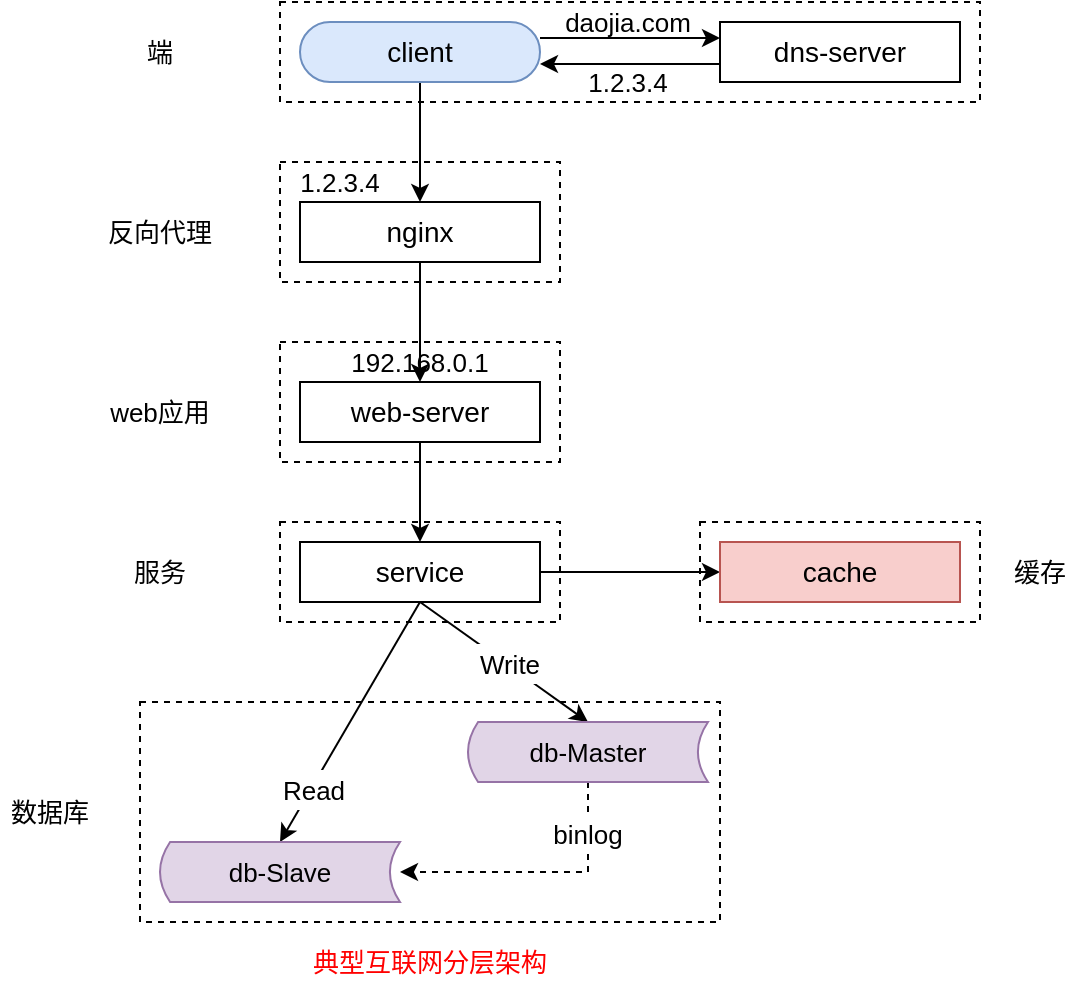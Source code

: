 <mxfile version="12.9.9" type="device" pages="9"><diagram id="MtHC9jLqh_xTTh7sfeYi" name="典型互联网分层架构"><mxGraphModel dx="1072" dy="792" grid="1" gridSize="10" guides="1" tooltips="1" connect="1" arrows="1" fold="1" page="1" pageScale="1" pageWidth="827" pageHeight="1169" math="0" shadow="0"><root><mxCell id="0"/><mxCell id="1" parent="0"/><mxCell id="l7YbobAM66V7tS6Vz25s-20" value="" style="rounded=0;whiteSpace=wrap;html=1;fontFamily=Helvetica;fontSize=13;dashed=1;" vertex="1" parent="1"><mxGeometry x="190" y="560" width="290" height="110" as="geometry"/></mxCell><mxCell id="l7YbobAM66V7tS6Vz25s-19" value="" style="rounded=0;whiteSpace=wrap;html=1;fontFamily=Helvetica;fontSize=13;dashed=1;" vertex="1" parent="1"><mxGeometry x="470" y="470" width="140" height="50" as="geometry"/></mxCell><mxCell id="l7YbobAM66V7tS6Vz25s-18" value="" style="rounded=0;whiteSpace=wrap;html=1;fontFamily=Helvetica;fontSize=13;dashed=1;" vertex="1" parent="1"><mxGeometry x="260" y="470" width="140" height="50" as="geometry"/></mxCell><mxCell id="l7YbobAM66V7tS6Vz25s-17" value="" style="rounded=0;whiteSpace=wrap;html=1;fontFamily=Helvetica;fontSize=13;dashed=1;" vertex="1" parent="1"><mxGeometry x="260" y="380" width="140" height="60" as="geometry"/></mxCell><mxCell id="l7YbobAM66V7tS6Vz25s-16" value="" style="rounded=0;whiteSpace=wrap;html=1;fontFamily=Helvetica;fontSize=13;dashed=1;" vertex="1" parent="1"><mxGeometry x="260" y="290" width="140" height="60" as="geometry"/></mxCell><mxCell id="l7YbobAM66V7tS6Vz25s-15" value="" style="rounded=0;whiteSpace=wrap;html=1;fontFamily=Helvetica;fontSize=13;dashed=1;" vertex="1" parent="1"><mxGeometry x="260" y="210" width="350" height="50" as="geometry"/></mxCell><mxCell id="l7YbobAM66V7tS6Vz25s-5" style="edgeStyle=orthogonalEdgeStyle;rounded=0;orthogonalLoop=1;jettySize=auto;html=1;exitX=1;exitY=0.5;exitDx=0;exitDy=0;fontFamily=Helvetica;fontSize=14;" edge="1" parent="1"><mxGeometry relative="1" as="geometry"><mxPoint x="390" y="228" as="sourcePoint"/><mxPoint x="480" y="228" as="targetPoint"/></mxGeometry></mxCell><mxCell id="l7YbobAM66V7tS6Vz25s-21" style="edgeStyle=orthogonalEdgeStyle;rounded=0;orthogonalLoop=1;jettySize=auto;html=1;exitX=0.5;exitY=1;exitDx=0;exitDy=0;entryX=0.5;entryY=0;entryDx=0;entryDy=0;fontFamily=Helvetica;fontSize=13;" edge="1" parent="1" source="l7YbobAM66V7tS6Vz25s-1" target="l7YbobAM66V7tS6Vz25s-9"><mxGeometry relative="1" as="geometry"/></mxCell><mxCell id="l7YbobAM66V7tS6Vz25s-1" value="client" style="rounded=1;whiteSpace=wrap;html=1;arcSize=50;fontFamily=Helvetica;fontSize=14;fillColor=#dae8fc;strokeColor=#6c8ebf;" vertex="1" parent="1"><mxGeometry x="270" y="220" width="120" height="30" as="geometry"/></mxCell><mxCell id="l7YbobAM66V7tS6Vz25s-6" style="edgeStyle=orthogonalEdgeStyle;rounded=0;orthogonalLoop=1;jettySize=auto;html=1;exitX=0;exitY=0.5;exitDx=0;exitDy=0;entryX=1;entryY=0.5;entryDx=0;entryDy=0;fontFamily=Helvetica;fontSize=14;" edge="1" parent="1"><mxGeometry relative="1" as="geometry"><mxPoint x="480" y="241" as="sourcePoint"/><mxPoint x="390" y="241" as="targetPoint"/></mxGeometry></mxCell><mxCell id="l7YbobAM66V7tS6Vz25s-2" value="dns-server" style="rounded=0;whiteSpace=wrap;html=1;fontFamily=Helvetica;fontSize=14;" vertex="1" parent="1"><mxGeometry x="480" y="220" width="120" height="30" as="geometry"/></mxCell><mxCell id="l7YbobAM66V7tS6Vz25s-7" value="daojia.com" style="text;html=1;strokeColor=none;fillColor=none;align=center;verticalAlign=middle;whiteSpace=wrap;rounded=0;fontFamily=Helvetica;fontSize=13;" vertex="1" parent="1"><mxGeometry x="413.5" y="210" width="40" height="20" as="geometry"/></mxCell><mxCell id="l7YbobAM66V7tS6Vz25s-8" value="1.2.3.4" style="text;html=1;strokeColor=none;fillColor=none;align=center;verticalAlign=middle;whiteSpace=wrap;rounded=0;fontFamily=Helvetica;fontSize=13;" vertex="1" parent="1"><mxGeometry x="413.5" y="240" width="40" height="20" as="geometry"/></mxCell><mxCell id="l7YbobAM66V7tS6Vz25s-22" style="edgeStyle=orthogonalEdgeStyle;rounded=0;orthogonalLoop=1;jettySize=auto;html=1;exitX=0.5;exitY=1;exitDx=0;exitDy=0;entryX=0.5;entryY=0;entryDx=0;entryDy=0;fontFamily=Helvetica;fontSize=13;" edge="1" parent="1" source="l7YbobAM66V7tS6Vz25s-9" target="l7YbobAM66V7tS6Vz25s-10"><mxGeometry relative="1" as="geometry"/></mxCell><mxCell id="l7YbobAM66V7tS6Vz25s-9" value="nginx" style="rounded=0;whiteSpace=wrap;html=1;fontFamily=Helvetica;fontSize=14;" vertex="1" parent="1"><mxGeometry x="270" y="310" width="120" height="30" as="geometry"/></mxCell><mxCell id="l7YbobAM66V7tS6Vz25s-23" style="edgeStyle=orthogonalEdgeStyle;rounded=0;orthogonalLoop=1;jettySize=auto;html=1;exitX=0.5;exitY=1;exitDx=0;exitDy=0;entryX=0.5;entryY=0;entryDx=0;entryDy=0;fontFamily=Helvetica;fontSize=13;" edge="1" parent="1" source="l7YbobAM66V7tS6Vz25s-10" target="l7YbobAM66V7tS6Vz25s-11"><mxGeometry relative="1" as="geometry"/></mxCell><mxCell id="l7YbobAM66V7tS6Vz25s-10" value="web-server" style="rounded=0;whiteSpace=wrap;html=1;fontFamily=Helvetica;fontSize=14;" vertex="1" parent="1"><mxGeometry x="270" y="400" width="120" height="30" as="geometry"/></mxCell><mxCell id="l7YbobAM66V7tS6Vz25s-24" style="edgeStyle=orthogonalEdgeStyle;rounded=0;orthogonalLoop=1;jettySize=auto;html=1;exitX=1;exitY=0.5;exitDx=0;exitDy=0;entryX=0;entryY=0.5;entryDx=0;entryDy=0;fontFamily=Helvetica;fontSize=13;" edge="1" parent="1" source="l7YbobAM66V7tS6Vz25s-11" target="l7YbobAM66V7tS6Vz25s-12"><mxGeometry relative="1" as="geometry"/></mxCell><mxCell id="l7YbobAM66V7tS6Vz25s-25" style="rounded=0;orthogonalLoop=1;jettySize=auto;html=1;exitX=0.5;exitY=1;exitDx=0;exitDy=0;entryX=0.5;entryY=0;entryDx=0;entryDy=0;fontFamily=Helvetica;fontSize=13;" edge="1" parent="1" source="l7YbobAM66V7tS6Vz25s-11" target="l7YbobAM66V7tS6Vz25s-13"><mxGeometry relative="1" as="geometry"/></mxCell><mxCell id="l7YbobAM66V7tS6Vz25s-26" style="edgeStyle=none;rounded=0;orthogonalLoop=1;jettySize=auto;html=1;exitX=0.5;exitY=1;exitDx=0;exitDy=0;entryX=0.5;entryY=0;entryDx=0;entryDy=0;fontFamily=Helvetica;fontSize=13;" edge="1" parent="1" source="l7YbobAM66V7tS6Vz25s-11" target="l7YbobAM66V7tS6Vz25s-14"><mxGeometry relative="1" as="geometry"/></mxCell><mxCell id="l7YbobAM66V7tS6Vz25s-11" value="service" style="rounded=0;whiteSpace=wrap;html=1;fontFamily=Helvetica;fontSize=14;" vertex="1" parent="1"><mxGeometry x="270" y="480" width="120" height="30" as="geometry"/></mxCell><mxCell id="l7YbobAM66V7tS6Vz25s-12" value="cache" style="rounded=0;whiteSpace=wrap;html=1;fontFamily=Helvetica;fontSize=14;fillColor=#f8cecc;strokeColor=#b85450;" vertex="1" parent="1"><mxGeometry x="480" y="480" width="120" height="30" as="geometry"/></mxCell><mxCell id="l7YbobAM66V7tS6Vz25s-27" style="edgeStyle=orthogonalEdgeStyle;rounded=0;orthogonalLoop=1;jettySize=auto;html=1;exitX=0.5;exitY=1;exitDx=0;exitDy=0;entryX=1;entryY=0.5;entryDx=0;entryDy=0;fontFamily=Helvetica;fontSize=13;dashed=1;" edge="1" parent="1" source="l7YbobAM66V7tS6Vz25s-13" target="l7YbobAM66V7tS6Vz25s-14"><mxGeometry relative="1" as="geometry"/></mxCell><mxCell id="l7YbobAM66V7tS6Vz25s-13" value="db-Master" style="shape=dataStorage;whiteSpace=wrap;html=1;fontFamily=Helvetica;fontSize=13;size=0.042;fillColor=#e1d5e7;strokeColor=#9673a6;" vertex="1" parent="1"><mxGeometry x="354" y="570" width="120" height="30" as="geometry"/></mxCell><mxCell id="l7YbobAM66V7tS6Vz25s-14" value="db-Slave" style="shape=dataStorage;whiteSpace=wrap;html=1;fontFamily=Helvetica;fontSize=13;size=0.042;fillColor=#e1d5e7;strokeColor=#9673a6;" vertex="1" parent="1"><mxGeometry x="200" y="630" width="120" height="30" as="geometry"/></mxCell><mxCell id="l7YbobAM66V7tS6Vz25s-28" value="典型互联网分层架构" style="text;html=1;strokeColor=none;fillColor=none;align=center;verticalAlign=middle;whiteSpace=wrap;rounded=0;dashed=1;fontFamily=Helvetica;fontSize=13;fontColor=#FF0000;" vertex="1" parent="1"><mxGeometry x="275" y="680" width="120" height="20" as="geometry"/></mxCell><mxCell id="l7YbobAM66V7tS6Vz25s-29" value="1.2.3.4" style="text;html=1;strokeColor=none;fillColor=none;align=center;verticalAlign=middle;whiteSpace=wrap;rounded=0;fontFamily=Helvetica;fontSize=13;" vertex="1" parent="1"><mxGeometry x="270" y="290" width="40" height="20" as="geometry"/></mxCell><mxCell id="l7YbobAM66V7tS6Vz25s-31" value="192.168.0.1" style="text;html=1;strokeColor=none;fillColor=none;align=center;verticalAlign=middle;whiteSpace=wrap;rounded=0;fontFamily=Helvetica;fontSize=13;" vertex="1" parent="1"><mxGeometry x="310" y="380" width="40" height="20" as="geometry"/></mxCell><mxCell id="l7YbobAM66V7tS6Vz25s-32" value="Write" style="text;html=1;strokeColor=none;fillColor=#ffffff;align=center;verticalAlign=middle;whiteSpace=wrap;rounded=0;dashed=1;fontFamily=Helvetica;fontSize=13;" vertex="1" parent="1"><mxGeometry x="355" y="531" width="40" height="20" as="geometry"/></mxCell><mxCell id="l7YbobAM66V7tS6Vz25s-33" value="Read" style="text;html=1;strokeColor=none;fillColor=#ffffff;align=center;verticalAlign=middle;whiteSpace=wrap;rounded=0;dashed=1;fontFamily=Helvetica;fontSize=13;" vertex="1" parent="1"><mxGeometry x="257" y="594" width="40" height="20" as="geometry"/></mxCell><mxCell id="l7YbobAM66V7tS6Vz25s-34" value="端" style="text;html=1;strokeColor=none;fillColor=none;align=center;verticalAlign=middle;whiteSpace=wrap;rounded=0;dashed=1;fontFamily=Helvetica;fontSize=13;" vertex="1" parent="1"><mxGeometry x="180" y="225" width="40" height="20" as="geometry"/></mxCell><mxCell id="l7YbobAM66V7tS6Vz25s-35" value="反向代理" style="text;html=1;strokeColor=none;fillColor=none;align=center;verticalAlign=middle;whiteSpace=wrap;rounded=0;dashed=1;fontFamily=Helvetica;fontSize=13;" vertex="1" parent="1"><mxGeometry x="170" y="315" width="60" height="20" as="geometry"/></mxCell><mxCell id="l7YbobAM66V7tS6Vz25s-36" value="web应用" style="text;html=1;strokeColor=none;fillColor=none;align=center;verticalAlign=middle;whiteSpace=wrap;rounded=0;dashed=1;fontFamily=Helvetica;fontSize=13;" vertex="1" parent="1"><mxGeometry x="170" y="405" width="60" height="20" as="geometry"/></mxCell><mxCell id="l7YbobAM66V7tS6Vz25s-37" value="服务" style="text;html=1;strokeColor=none;fillColor=none;align=center;verticalAlign=middle;whiteSpace=wrap;rounded=0;dashed=1;fontFamily=Helvetica;fontSize=13;" vertex="1" parent="1"><mxGeometry x="180" y="485" width="40" height="20" as="geometry"/></mxCell><mxCell id="l7YbobAM66V7tS6Vz25s-38" value="缓存" style="text;html=1;strokeColor=none;fillColor=none;align=center;verticalAlign=middle;whiteSpace=wrap;rounded=0;dashed=1;fontFamily=Helvetica;fontSize=13;" vertex="1" parent="1"><mxGeometry x="620" y="485" width="40" height="20" as="geometry"/></mxCell><mxCell id="l7YbobAM66V7tS6Vz25s-39" value="数据库" style="text;html=1;strokeColor=none;fillColor=none;align=center;verticalAlign=middle;whiteSpace=wrap;rounded=0;dashed=1;fontFamily=Helvetica;fontSize=13;" vertex="1" parent="1"><mxGeometry x="120" y="605" width="50" height="20" as="geometry"/></mxCell><mxCell id="9Qd5p8ahe33dQSnyB8Sr-1" value="binlog" style="text;html=1;strokeColor=none;fillColor=#ffffff;align=center;verticalAlign=middle;whiteSpace=wrap;rounded=0;dashed=1;fontFamily=Helvetica;fontSize=13;" vertex="1" parent="1"><mxGeometry x="394" y="616" width="40" height="20" as="geometry"/></mxCell></root></mxGraphModel></diagram><diagram id="HAxmzL1Ry66Q_iY5YNia" name="第一部分：“端”到“反向代理”的高可用"><mxGraphModel dx="1072" dy="792" grid="1" gridSize="10" guides="1" tooltips="1" connect="1" arrows="1" fold="1" page="1" pageScale="1" pageWidth="827" pageHeight="1169" math="0" shadow="0"><root><mxCell id="tDUocnv-aQhYEV8hdCf8-0"/><mxCell id="tDUocnv-aQhYEV8hdCf8-1" parent="tDUocnv-aQhYEV8hdCf8-0"/><mxCell id="AV4osFiR1qosAdOapAV3-3" style="edgeStyle=orthogonalEdgeStyle;rounded=0;orthogonalLoop=1;jettySize=auto;html=1;exitX=0.5;exitY=1;exitDx=0;exitDy=0;entryX=0.5;entryY=0;entryDx=0;entryDy=0;fontFamily=Helvetica;fontSize=13;fontColor=#FF0000;" edge="1" parent="tDUocnv-aQhYEV8hdCf8-1" source="AV4osFiR1qosAdOapAV3-0" target="AV4osFiR1qosAdOapAV3-1"><mxGeometry relative="1" as="geometry"/></mxCell><mxCell id="AV4osFiR1qosAdOapAV3-0" value="client" style="rounded=1;whiteSpace=wrap;html=1;arcSize=50;fontFamily=Helvetica;fontSize=14;fillColor=#dae8fc;strokeColor=#6c8ebf;" vertex="1" parent="tDUocnv-aQhYEV8hdCf8-1"><mxGeometry x="270" y="220" width="120" height="30" as="geometry"/></mxCell><mxCell id="E-DXr9a8yYd6RmmuEfv--3" style="edgeStyle=orthogonalEdgeStyle;rounded=0;orthogonalLoop=1;jettySize=auto;html=1;exitX=1;exitY=0.5;exitDx=0;exitDy=0;fontFamily=Helvetica;fontSize=13;fontColor=#FF0000;" edge="1" parent="tDUocnv-aQhYEV8hdCf8-1"><mxGeometry relative="1" as="geometry"><mxPoint x="390" y="318" as="sourcePoint"/><mxPoint x="480" y="318" as="targetPoint"/></mxGeometry></mxCell><mxCell id="AV4osFiR1qosAdOapAV3-1" value="nginx" style="rounded=0;whiteSpace=wrap;html=1;fontFamily=Helvetica;fontSize=14;" vertex="1" parent="tDUocnv-aQhYEV8hdCf8-1"><mxGeometry x="270" y="310" width="120" height="30" as="geometry"/></mxCell><mxCell id="E-DXr9a8yYd6RmmuEfv--4" style="edgeStyle=orthogonalEdgeStyle;rounded=0;orthogonalLoop=1;jettySize=auto;html=1;exitX=0;exitY=0.5;exitDx=0;exitDy=0;entryX=1;entryY=0.5;entryDx=0;entryDy=0;fontFamily=Helvetica;fontSize=13;fontColor=#FF0000;" edge="1" parent="tDUocnv-aQhYEV8hdCf8-1"><mxGeometry relative="1" as="geometry"><mxPoint x="480" y="331" as="sourcePoint"/><mxPoint x="390" y="331" as="targetPoint"/></mxGeometry></mxCell><mxCell id="AV4osFiR1qosAdOapAV3-2" value="nginx" style="rounded=0;whiteSpace=wrap;html=1;fontFamily=Helvetica;fontSize=14;" vertex="1" parent="tDUocnv-aQhYEV8hdCf8-1"><mxGeometry x="480" y="310" width="120" height="30" as="geometry"/></mxCell><mxCell id="E-DXr9a8yYd6RmmuEfv--0" value="1.2.3.4" style="text;html=1;strokeColor=none;fillColor=none;align=center;verticalAlign=middle;whiteSpace=wrap;rounded=0;fontFamily=Helvetica;fontSize=13;" vertex="1" parent="tDUocnv-aQhYEV8hdCf8-1"><mxGeometry x="270" y="290" width="40" height="20" as="geometry"/></mxCell><mxCell id="E-DXr9a8yYd6RmmuEfv--5" value="shadow-nginx" style="strokeWidth=1;html=1;shape=mxgraph.flowchart.annotation_1;align=left;pointerEvents=1;fillColor=#ffffff;fontFamily=Helvetica;fontSize=13;fontColor=#000000;" vertex="1" parent="tDUocnv-aQhYEV8hdCf8-1"><mxGeometry x="640" y="310" width="30" height="30" as="geometry"/></mxCell><mxCell id="E-DXr9a8yYd6RmmuEfv--6" value="" style="endArrow=none;html=1;fontFamily=Helvetica;fontSize=13;fontColor=#FF0000;entryX=0;entryY=0.5;entryDx=0;entryDy=0;entryPerimeter=0;exitX=1;exitY=0.5;exitDx=0;exitDy=0;" edge="1" parent="tDUocnv-aQhYEV8hdCf8-1" source="AV4osFiR1qosAdOapAV3-2" target="E-DXr9a8yYd6RmmuEfv--5"><mxGeometry width="50" height="50" relative="1" as="geometry"><mxPoint x="390" y="430" as="sourcePoint"/><mxPoint x="440" y="380" as="targetPoint"/></mxGeometry></mxCell><mxCell id="E-DXr9a8yYd6RmmuEfv--7" value="1.2.3.4" style="text;html=1;strokeColor=none;fillColor=none;align=center;verticalAlign=middle;whiteSpace=wrap;rounded=0;fontFamily=Helvetica;fontSize=13;" vertex="1" parent="tDUocnv-aQhYEV8hdCf8-1"><mxGeometry x="480" y="290" width="40" height="20" as="geometry"/></mxCell><mxCell id="E-DXr9a8yYd6RmmuEfv--8" value="keepalived + virtual IP&lt;br&gt;保障高可用" style="text;html=1;strokeColor=none;fillColor=none;align=center;verticalAlign=middle;whiteSpace=wrap;rounded=0;fontFamily=Helvetica;fontSize=13;fontColor=#000000;" vertex="1" parent="tDUocnv-aQhYEV8hdCf8-1"><mxGeometry x="370" y="350" width="130" height="20" as="geometry"/></mxCell><mxCell id="E-DXr9a8yYd6RmmuEfv--9" style="edgeStyle=orthogonalEdgeStyle;rounded=0;orthogonalLoop=1;jettySize=auto;html=1;exitX=0.5;exitY=1;exitDx=0;exitDy=0;entryX=0.5;entryY=0;entryDx=0;entryDy=0;fontFamily=Helvetica;fontSize=13;fontColor=#FF0000;" edge="1" parent="tDUocnv-aQhYEV8hdCf8-1" source="E-DXr9a8yYd6RmmuEfv--10" target="E-DXr9a8yYd6RmmuEfv--14"><mxGeometry relative="1" as="geometry"/></mxCell><mxCell id="E-DXr9a8yYd6RmmuEfv--10" value="client" style="rounded=1;whiteSpace=wrap;html=1;arcSize=50;fontFamily=Helvetica;fontSize=14;fillColor=#dae8fc;strokeColor=#6c8ebf;" vertex="1" parent="tDUocnv-aQhYEV8hdCf8-1"><mxGeometry x="270" y="420" width="120" height="30" as="geometry"/></mxCell><mxCell id="E-DXr9a8yYd6RmmuEfv--11" style="edgeStyle=orthogonalEdgeStyle;rounded=0;orthogonalLoop=1;jettySize=auto;html=1;exitX=1;exitY=0.5;exitDx=0;exitDy=0;fontFamily=Helvetica;fontSize=13;fontColor=#FF0000;" edge="1" parent="tDUocnv-aQhYEV8hdCf8-1"><mxGeometry relative="1" as="geometry"><mxPoint x="390" y="518" as="sourcePoint"/><mxPoint x="480" y="518" as="targetPoint"/></mxGeometry></mxCell><mxCell id="E-DXr9a8yYd6RmmuEfv--12" value="挂了" style="rounded=0;whiteSpace=wrap;html=1;fontFamily=Helvetica;fontSize=14;fillColor=#f0a30a;strokeColor=#BD7000;fontColor=#000000;" vertex="1" parent="tDUocnv-aQhYEV8hdCf8-1"><mxGeometry x="270" y="510" width="120" height="30" as="geometry"/></mxCell><mxCell id="E-DXr9a8yYd6RmmuEfv--13" style="edgeStyle=orthogonalEdgeStyle;rounded=0;orthogonalLoop=1;jettySize=auto;html=1;exitX=0;exitY=0.5;exitDx=0;exitDy=0;entryX=1;entryY=0.5;entryDx=0;entryDy=0;fontFamily=Helvetica;fontSize=13;fontColor=#FF0000;" edge="1" parent="tDUocnv-aQhYEV8hdCf8-1"><mxGeometry relative="1" as="geometry"><mxPoint x="480" y="531" as="sourcePoint"/><mxPoint x="390" y="531" as="targetPoint"/></mxGeometry></mxCell><mxCell id="E-DXr9a8yYd6RmmuEfv--14" value="nginx" style="rounded=0;whiteSpace=wrap;html=1;fontFamily=Helvetica;fontSize=14;" vertex="1" parent="tDUocnv-aQhYEV8hdCf8-1"><mxGeometry x="480" y="510" width="120" height="30" as="geometry"/></mxCell><mxCell id="E-DXr9a8yYd6RmmuEfv--15" value="1.2.3.4" style="text;html=1;strokeColor=none;fillColor=none;align=center;verticalAlign=middle;whiteSpace=wrap;rounded=0;fontFamily=Helvetica;fontSize=13;" vertex="1" parent="tDUocnv-aQhYEV8hdCf8-1"><mxGeometry x="270" y="490" width="40" height="20" as="geometry"/></mxCell><mxCell id="E-DXr9a8yYd6RmmuEfv--16" value="shadow-nginx" style="strokeWidth=1;html=1;shape=mxgraph.flowchart.annotation_1;align=left;pointerEvents=1;fillColor=#ffffff;fontFamily=Helvetica;fontSize=13;fontColor=#000000;" vertex="1" parent="tDUocnv-aQhYEV8hdCf8-1"><mxGeometry x="640" y="510" width="30" height="30" as="geometry"/></mxCell><mxCell id="E-DXr9a8yYd6RmmuEfv--17" value="" style="endArrow=none;html=1;fontFamily=Helvetica;fontSize=13;fontColor=#FF0000;entryX=0;entryY=0.5;entryDx=0;entryDy=0;entryPerimeter=0;exitX=1;exitY=0.5;exitDx=0;exitDy=0;" edge="1" parent="tDUocnv-aQhYEV8hdCf8-1" source="E-DXr9a8yYd6RmmuEfv--14" target="E-DXr9a8yYd6RmmuEfv--16"><mxGeometry width="50" height="50" relative="1" as="geometry"><mxPoint x="390" y="630" as="sourcePoint"/><mxPoint x="440" y="580" as="targetPoint"/></mxGeometry></mxCell><mxCell id="E-DXr9a8yYd6RmmuEfv--18" value="1.2.3.4" style="text;html=1;strokeColor=none;fillColor=none;align=center;verticalAlign=middle;whiteSpace=wrap;rounded=0;fontFamily=Helvetica;fontSize=13;" vertex="1" parent="tDUocnv-aQhYEV8hdCf8-1"><mxGeometry x="480" y="490" width="40" height="20" as="geometry"/></mxCell><mxCell id="E-DXr9a8yYd6RmmuEfv--19" value="故障自动转移" style="text;html=1;strokeColor=none;fillColor=none;align=center;verticalAlign=middle;whiteSpace=wrap;rounded=0;fontFamily=Helvetica;fontSize=13;fontColor=#000000;" vertex="1" parent="tDUocnv-aQhYEV8hdCf8-1"><mxGeometry x="370" y="550" width="130" height="20" as="geometry"/></mxCell></root></mxGraphModel></diagram><diagram id="-qaVyxx6fNouF5cNWQ1D" name="第二部分：“反向代理”到“站点应用”的高可用"><mxGraphModel dx="1072" dy="792" grid="1" gridSize="10" guides="1" tooltips="1" connect="1" arrows="1" fold="1" page="1" pageScale="1" pageWidth="827" pageHeight="1169" math="0" shadow="0"><root><mxCell id="Bo-XhMfjjyzn3y2Q4uT9-0"/><mxCell id="Bo-XhMfjjyzn3y2Q4uT9-1" parent="Bo-XhMfjjyzn3y2Q4uT9-0"/><mxCell id="F8w-xG_tpKTOcsrypUVq-7" style="rounded=0;orthogonalLoop=1;jettySize=auto;html=1;exitX=0.5;exitY=1;exitDx=0;exitDy=0;entryX=0.5;entryY=0;entryDx=0;entryDy=0;fontFamily=Helvetica;fontSize=13;fontColor=#000000;" edge="1" parent="Bo-XhMfjjyzn3y2Q4uT9-1" source="F8w-xG_tpKTOcsrypUVq-0" target="F8w-xG_tpKTOcsrypUVq-3"><mxGeometry relative="1" as="geometry"/></mxCell><mxCell id="F8w-xG_tpKTOcsrypUVq-8" style="edgeStyle=none;rounded=0;orthogonalLoop=1;jettySize=auto;html=1;exitX=0.5;exitY=1;exitDx=0;exitDy=0;entryX=0.5;entryY=0;entryDx=0;entryDy=0;fontFamily=Helvetica;fontSize=13;fontColor=#000000;" edge="1" parent="Bo-XhMfjjyzn3y2Q4uT9-1" source="F8w-xG_tpKTOcsrypUVq-0" target="F8w-xG_tpKTOcsrypUVq-4"><mxGeometry relative="1" as="geometry"/></mxCell><mxCell id="F8w-xG_tpKTOcsrypUVq-0" value="nginx" style="rounded=0;whiteSpace=wrap;html=1;fontFamily=Helvetica;fontSize=14;" vertex="1" parent="Bo-XhMfjjyzn3y2Q4uT9-1"><mxGeometry x="80" y="320" width="120" height="30" as="geometry"/></mxCell><mxCell id="F8w-xG_tpKTOcsrypUVq-1" value="nginx-conf" style="strokeWidth=1;html=1;shape=mxgraph.flowchart.annotation_1;align=left;pointerEvents=1;fillColor=#ffffff;fontFamily=Helvetica;fontSize=13;fontColor=#000000;" vertex="1" parent="Bo-XhMfjjyzn3y2Q4uT9-1"><mxGeometry x="240" y="320" width="30" height="30" as="geometry"/></mxCell><mxCell id="F8w-xG_tpKTOcsrypUVq-2" value="" style="endArrow=none;html=1;fontFamily=Helvetica;fontSize=13;fontColor=#FF0000;entryX=0;entryY=0.5;entryDx=0;entryDy=0;entryPerimeter=0;exitX=1;exitY=0.5;exitDx=0;exitDy=0;" edge="1" parent="Bo-XhMfjjyzn3y2Q4uT9-1" source="F8w-xG_tpKTOcsrypUVq-0" target="F8w-xG_tpKTOcsrypUVq-1"><mxGeometry width="50" height="50" relative="1" as="geometry"><mxPoint x="-10" y="440" as="sourcePoint"/><mxPoint x="40" y="390" as="targetPoint"/></mxGeometry></mxCell><mxCell id="F8w-xG_tpKTOcsrypUVq-3" value="web-server" style="rounded=0;whiteSpace=wrap;html=1;fontFamily=Helvetica;fontSize=14;" vertex="1" parent="Bo-XhMfjjyzn3y2Q4uT9-1"><mxGeometry x="5" y="410" width="120" height="30" as="geometry"/></mxCell><mxCell id="F8w-xG_tpKTOcsrypUVq-4" value="web-server" style="rounded=0;whiteSpace=wrap;html=1;fontFamily=Helvetica;fontSize=14;" vertex="1" parent="Bo-XhMfjjyzn3y2Q4uT9-1"><mxGeometry x="155" y="410" width="120" height="30" as="geometry"/></mxCell><mxCell id="F8w-xG_tpKTOcsrypUVq-5" value="192.168.0.1" style="text;html=1;strokeColor=none;fillColor=none;align=center;verticalAlign=middle;whiteSpace=wrap;rounded=0;fontFamily=Helvetica;fontSize=13;fontColor=#000000;" vertex="1" parent="Bo-XhMfjjyzn3y2Q4uT9-1"><mxGeometry x="45" y="440" width="40" height="20" as="geometry"/></mxCell><mxCell id="F8w-xG_tpKTOcsrypUVq-6" value="192.168.0.2" style="text;html=1;strokeColor=none;fillColor=none;align=center;verticalAlign=middle;whiteSpace=wrap;rounded=0;fontFamily=Helvetica;fontSize=13;fontColor=#000000;" vertex="1" parent="Bo-XhMfjjyzn3y2Q4uT9-1"><mxGeometry x="195" y="440" width="40" height="20" as="geometry"/></mxCell><mxCell id="F8w-xG_tpKTOcsrypUVq-9" value="web保障高可用" style="text;html=1;strokeColor=none;fillColor=none;align=center;verticalAlign=middle;whiteSpace=wrap;rounded=0;fontFamily=Helvetica;fontSize=13;fontColor=#000000;" vertex="1" parent="Bo-XhMfjjyzn3y2Q4uT9-1"><mxGeometry x="90" y="470" width="100" height="20" as="geometry"/></mxCell><mxCell id="StAYxSyiLLDjANhRgWuG-0" value="1.2.3.4" style="text;html=1;strokeColor=none;fillColor=none;align=center;verticalAlign=middle;whiteSpace=wrap;rounded=0;fontFamily=Helvetica;fontSize=13;fontColor=#000000;" vertex="1" parent="Bo-XhMfjjyzn3y2Q4uT9-1"><mxGeometry x="120" y="300" width="40" height="20" as="geometry"/></mxCell><mxCell id="StAYxSyiLLDjANhRgWuG-2" style="edgeStyle=orthogonalEdgeStyle;rounded=0;orthogonalLoop=1;jettySize=auto;html=1;exitX=0.5;exitY=1;exitDx=0;exitDy=0;entryX=0.5;entryY=0;entryDx=0;entryDy=0;fontFamily=Helvetica;fontSize=13;fontColor=#000000;" edge="1" parent="Bo-XhMfjjyzn3y2Q4uT9-1" source="StAYxSyiLLDjANhRgWuG-3" target="StAYxSyiLLDjANhRgWuG-7"><mxGeometry relative="1" as="geometry"/></mxCell><mxCell id="StAYxSyiLLDjANhRgWuG-3" value="nginx" style="rounded=0;whiteSpace=wrap;html=1;fontFamily=Helvetica;fontSize=14;" vertex="1" parent="Bo-XhMfjjyzn3y2Q4uT9-1"><mxGeometry x="475" y="320" width="120" height="30" as="geometry"/></mxCell><mxCell id="StAYxSyiLLDjANhRgWuG-4" value="nginx-conf" style="strokeWidth=1;html=1;shape=mxgraph.flowchart.annotation_1;align=left;pointerEvents=1;fillColor=#ffffff;fontFamily=Helvetica;fontSize=13;fontColor=#000000;" vertex="1" parent="Bo-XhMfjjyzn3y2Q4uT9-1"><mxGeometry x="635" y="320" width="30" height="30" as="geometry"/></mxCell><mxCell id="StAYxSyiLLDjANhRgWuG-5" value="" style="endArrow=none;html=1;fontFamily=Helvetica;fontSize=13;fontColor=#FF0000;entryX=0;entryY=0.5;entryDx=0;entryDy=0;entryPerimeter=0;exitX=1;exitY=0.5;exitDx=0;exitDy=0;" edge="1" parent="Bo-XhMfjjyzn3y2Q4uT9-1" source="StAYxSyiLLDjANhRgWuG-3" target="StAYxSyiLLDjANhRgWuG-4"><mxGeometry width="50" height="50" relative="1" as="geometry"><mxPoint x="385" y="440" as="sourcePoint"/><mxPoint x="435" y="390" as="targetPoint"/></mxGeometry></mxCell><mxCell id="StAYxSyiLLDjANhRgWuG-6" value="挂了" style="rounded=0;whiteSpace=wrap;html=1;fontFamily=Helvetica;fontSize=14;fillColor=#f0a30a;strokeColor=#BD7000;fontColor=#000000;" vertex="1" parent="Bo-XhMfjjyzn3y2Q4uT9-1"><mxGeometry x="400" y="410" width="120" height="30" as="geometry"/></mxCell><mxCell id="StAYxSyiLLDjANhRgWuG-7" value="web-server" style="rounded=0;whiteSpace=wrap;html=1;fontFamily=Helvetica;fontSize=14;" vertex="1" parent="Bo-XhMfjjyzn3y2Q4uT9-1"><mxGeometry x="550" y="410" width="120" height="30" as="geometry"/></mxCell><mxCell id="StAYxSyiLLDjANhRgWuG-8" value="192.168.0.1" style="text;html=1;strokeColor=none;fillColor=none;align=center;verticalAlign=middle;whiteSpace=wrap;rounded=0;fontFamily=Helvetica;fontSize=13;fontColor=#000000;" vertex="1" parent="Bo-XhMfjjyzn3y2Q4uT9-1"><mxGeometry x="440" y="440" width="40" height="20" as="geometry"/></mxCell><mxCell id="StAYxSyiLLDjANhRgWuG-9" value="192.168.0.2" style="text;html=1;strokeColor=none;fillColor=none;align=center;verticalAlign=middle;whiteSpace=wrap;rounded=0;fontFamily=Helvetica;fontSize=13;fontColor=#000000;" vertex="1" parent="Bo-XhMfjjyzn3y2Q4uT9-1"><mxGeometry x="590" y="440" width="40" height="20" as="geometry"/></mxCell><mxCell id="StAYxSyiLLDjANhRgWuG-10" value="故障自动转移" style="text;html=1;strokeColor=none;fillColor=none;align=center;verticalAlign=middle;whiteSpace=wrap;rounded=0;fontFamily=Helvetica;fontSize=13;fontColor=#000000;" vertex="1" parent="Bo-XhMfjjyzn3y2Q4uT9-1"><mxGeometry x="485" y="470" width="100" height="20" as="geometry"/></mxCell><mxCell id="StAYxSyiLLDjANhRgWuG-11" value="1.2.3.4" style="text;html=1;strokeColor=none;fillColor=none;align=center;verticalAlign=middle;whiteSpace=wrap;rounded=0;fontFamily=Helvetica;fontSize=13;fontColor=#000000;" vertex="1" parent="Bo-XhMfjjyzn3y2Q4uT9-1"><mxGeometry x="515" y="300" width="40" height="20" as="geometry"/></mxCell></root></mxGraphModel></diagram><diagram id="vvm_lIIMFa-z51xRBfiw" name="第三部分：“站点应用”到“微服务”的高可用"><mxGraphModel dx="1072" dy="792" grid="1" gridSize="10" guides="1" tooltips="1" connect="1" arrows="1" fold="1" page="1" pageScale="1" pageWidth="827" pageHeight="1169" math="0" shadow="0"><root><mxCell id="MRx8Xj-ifRn9ydcZWtTe-0"/><mxCell id="MRx8Xj-ifRn9ydcZWtTe-1" parent="MRx8Xj-ifRn9ydcZWtTe-0"/><mxCell id="MRx8Xj-ifRn9ydcZWtTe-2" value="connection&lt;br style=&quot;font-size: 14px;&quot;&gt;pool" style="rounded=0;whiteSpace=wrap;html=1;strokeWidth=1;fillColor=none;fontFamily=Helvetica;fontSize=14;fontColor=#000000;" vertex="1" parent="MRx8Xj-ifRn9ydcZWtTe-1"><mxGeometry x="85" y="320" width="80" height="50" as="geometry"/></mxCell><mxCell id="MQTFsVXETJk00xUjHnIJ-3" style="rounded=0;orthogonalLoop=1;jettySize=auto;html=1;exitX=0.5;exitY=1;exitDx=0;exitDy=0;entryX=0.5;entryY=0;entryDx=0;entryDy=0;fontFamily=Helvetica;fontSize=14;fontColor=#000000;" edge="1" parent="MRx8Xj-ifRn9ydcZWtTe-1" source="MRx8Xj-ifRn9ydcZWtTe-4" target="TBpN519MxWURQgaAv3wS-0"><mxGeometry relative="1" as="geometry"/></mxCell><mxCell id="MQTFsVXETJk00xUjHnIJ-4" style="edgeStyle=none;rounded=0;orthogonalLoop=1;jettySize=auto;html=1;exitX=0.5;exitY=1;exitDx=0;exitDy=0;entryX=0.5;entryY=0;entryDx=0;entryDy=0;fontFamily=Helvetica;fontSize=14;fontColor=#000000;" edge="1" parent="MRx8Xj-ifRn9ydcZWtTe-1" source="MRx8Xj-ifRn9ydcZWtTe-4" target="TBpN519MxWURQgaAv3wS-1"><mxGeometry relative="1" as="geometry"/></mxCell><mxCell id="MRx8Xj-ifRn9ydcZWtTe-4" value="web-server" style="rounded=0;whiteSpace=wrap;html=1;strokeWidth=1;fillColor=none;fontFamily=Helvetica;fontSize=14;fontColor=#000000;verticalAlign=top;" vertex="1" parent="MRx8Xj-ifRn9ydcZWtTe-1"><mxGeometry x="60" y="290" width="130" height="80" as="geometry"/></mxCell><mxCell id="TBpN519MxWURQgaAv3wS-0" value="service" style="rounded=0;whiteSpace=wrap;html=1;strokeWidth=1;fillColor=none;fontFamily=Helvetica;fontSize=14;fontColor=#000000;" vertex="1" parent="MRx8Xj-ifRn9ydcZWtTe-1"><mxGeometry x="10" y="440" width="90" height="30" as="geometry"/></mxCell><mxCell id="TBpN519MxWURQgaAv3wS-1" value="service" style="rounded=0;whiteSpace=wrap;html=1;strokeWidth=1;fillColor=none;fontFamily=Helvetica;fontSize=14;fontColor=#000000;" vertex="1" parent="MRx8Xj-ifRn9ydcZWtTe-1"><mxGeometry x="150" y="440" width="90" height="30" as="geometry"/></mxCell><mxCell id="MQTFsVXETJk00xUjHnIJ-0" value="192.168.0.1" style="text;html=1;strokeColor=none;fillColor=none;align=center;verticalAlign=middle;whiteSpace=wrap;rounded=0;fontFamily=Helvetica;fontSize=13;fontColor=#000000;" vertex="1" parent="MRx8Xj-ifRn9ydcZWtTe-1"><mxGeometry x="35" y="470" width="40" height="20" as="geometry"/></mxCell><mxCell id="MQTFsVXETJk00xUjHnIJ-1" value="192.168.0.2" style="text;html=1;strokeColor=none;fillColor=none;align=center;verticalAlign=middle;whiteSpace=wrap;rounded=0;fontFamily=Helvetica;fontSize=13;fontColor=#000000;" vertex="1" parent="MRx8Xj-ifRn9ydcZWtTe-1"><mxGeometry x="175" y="470" width="40" height="20" as="geometry"/></mxCell><mxCell id="MQTFsVXETJk00xUjHnIJ-5" value="service-connection-pool&lt;br&gt;保障高可用" style="text;html=1;strokeColor=none;fillColor=none;align=center;verticalAlign=middle;whiteSpace=wrap;rounded=0;fontFamily=Helvetica;fontSize=13;fontColor=#000000;" vertex="1" parent="MRx8Xj-ifRn9ydcZWtTe-1"><mxGeometry x="52.5" y="500" width="145" height="20" as="geometry"/></mxCell><mxCell id="MQTFsVXETJk00xUjHnIJ-6" value="connection&lt;br style=&quot;font-size: 14px;&quot;&gt;pool" style="rounded=0;whiteSpace=wrap;html=1;strokeWidth=1;fillColor=none;fontFamily=Helvetica;fontSize=14;fontColor=#000000;" vertex="1" parent="MRx8Xj-ifRn9ydcZWtTe-1"><mxGeometry x="435" y="320" width="80" height="50" as="geometry"/></mxCell><mxCell id="MQTFsVXETJk00xUjHnIJ-8" style="edgeStyle=orthogonalEdgeStyle;rounded=0;orthogonalLoop=1;jettySize=auto;html=1;exitX=0.5;exitY=1;exitDx=0;exitDy=0;entryX=0.5;entryY=0;entryDx=0;entryDy=0;fontFamily=Helvetica;fontSize=14;fontColor=#000000;" edge="1" parent="MRx8Xj-ifRn9ydcZWtTe-1" source="MQTFsVXETJk00xUjHnIJ-9" target="MQTFsVXETJk00xUjHnIJ-11"><mxGeometry relative="1" as="geometry"/></mxCell><mxCell id="MQTFsVXETJk00xUjHnIJ-9" value="web-server" style="rounded=0;whiteSpace=wrap;html=1;strokeWidth=1;fillColor=none;fontFamily=Helvetica;fontSize=14;fontColor=#000000;verticalAlign=top;" vertex="1" parent="MRx8Xj-ifRn9ydcZWtTe-1"><mxGeometry x="410" y="290" width="130" height="80" as="geometry"/></mxCell><mxCell id="MQTFsVXETJk00xUjHnIJ-10" value="挂了" style="rounded=0;whiteSpace=wrap;html=1;strokeWidth=1;fillColor=#f0a30a;fontFamily=Helvetica;fontSize=14;fontColor=#000000;strokeColor=#BD7000;" vertex="1" parent="MRx8Xj-ifRn9ydcZWtTe-1"><mxGeometry x="360" y="440" width="90" height="30" as="geometry"/></mxCell><mxCell id="MQTFsVXETJk00xUjHnIJ-11" value="service" style="rounded=0;whiteSpace=wrap;html=1;strokeWidth=1;fillColor=none;fontFamily=Helvetica;fontSize=14;fontColor=#000000;" vertex="1" parent="MRx8Xj-ifRn9ydcZWtTe-1"><mxGeometry x="500" y="440" width="90" height="30" as="geometry"/></mxCell><mxCell id="MQTFsVXETJk00xUjHnIJ-12" value="192.168.0.1" style="text;html=1;strokeColor=none;fillColor=none;align=center;verticalAlign=middle;whiteSpace=wrap;rounded=0;fontFamily=Helvetica;fontSize=13;fontColor=#000000;" vertex="1" parent="MRx8Xj-ifRn9ydcZWtTe-1"><mxGeometry x="385" y="470" width="40" height="20" as="geometry"/></mxCell><mxCell id="MQTFsVXETJk00xUjHnIJ-13" value="192.168.0.2" style="text;html=1;strokeColor=none;fillColor=none;align=center;verticalAlign=middle;whiteSpace=wrap;rounded=0;fontFamily=Helvetica;fontSize=13;fontColor=#000000;" vertex="1" parent="MRx8Xj-ifRn9ydcZWtTe-1"><mxGeometry x="525" y="470" width="40" height="20" as="geometry"/></mxCell><mxCell id="MQTFsVXETJk00xUjHnIJ-14" value="故障自动转移" style="text;html=1;strokeColor=none;fillColor=none;align=center;verticalAlign=middle;whiteSpace=wrap;rounded=0;fontFamily=Helvetica;fontSize=13;fontColor=#000000;" vertex="1" parent="MRx8Xj-ifRn9ydcZWtTe-1"><mxGeometry x="402.5" y="500" width="145" height="20" as="geometry"/></mxCell></root></mxGraphModel></diagram><diagram id="RI41oQwgR0B1P3zEIVtd" name="第三部分：“微服务”到“缓存”的高可用（memcache）"><mxGraphModel dx="1072" dy="792" grid="1" gridSize="10" guides="1" tooltips="1" connect="1" arrows="1" fold="1" page="1" pageScale="1" pageWidth="827" pageHeight="1169" math="0" shadow="0"><root><mxCell id="20LNamMrsWdB7Hs-3tQw-0"/><mxCell id="20LNamMrsWdB7Hs-3tQw-1" parent="20LNamMrsWdB7Hs-3tQw-0"/><mxCell id="xnXJuHfwxMzgsLW_QPvN-3" value="service" style="rounded=0;whiteSpace=wrap;html=1;strokeWidth=1;fillColor=none;fontFamily=Helvetica;fontSize=14;fontColor=#000000;verticalAlign=top;" vertex="1" parent="20LNamMrsWdB7Hs-3tQw-1"><mxGeometry x="60" y="290" width="130" height="80" as="geometry"/></mxCell><mxCell id="xnXJuHfwxMzgsLW_QPvN-0" value="cache&lt;br&gt;client" style="rounded=0;whiteSpace=wrap;html=1;strokeWidth=1;fillColor=none;fontFamily=Helvetica;fontSize=14;fontColor=#000000;" vertex="1" parent="20LNamMrsWdB7Hs-3tQw-1"><mxGeometry x="85" y="320" width="80" height="50" as="geometry"/></mxCell><mxCell id="xnXJuHfwxMzgsLW_QPvN-1" style="rounded=0;orthogonalLoop=1;jettySize=auto;html=1;exitX=0.5;exitY=1;exitDx=0;exitDy=0;entryX=0.5;entryY=0;entryDx=0;entryDy=0;fontFamily=Helvetica;fontSize=14;fontColor=#000000;" edge="1" parent="20LNamMrsWdB7Hs-3tQw-1" source="xnXJuHfwxMzgsLW_QPvN-3" target="xnXJuHfwxMzgsLW_QPvN-4"><mxGeometry relative="1" as="geometry"/></mxCell><mxCell id="xnXJuHfwxMzgsLW_QPvN-2" style="edgeStyle=none;rounded=0;orthogonalLoop=1;jettySize=auto;html=1;exitX=0.5;exitY=1;exitDx=0;exitDy=0;entryX=0.5;entryY=0;entryDx=0;entryDy=0;fontFamily=Helvetica;fontSize=14;fontColor=#000000;" edge="1" parent="20LNamMrsWdB7Hs-3tQw-1" source="xnXJuHfwxMzgsLW_QPvN-3" target="xnXJuHfwxMzgsLW_QPvN-5"><mxGeometry relative="1" as="geometry"/></mxCell><mxCell id="xnXJuHfwxMzgsLW_QPvN-4" value="cache" style="rounded=0;whiteSpace=wrap;html=1;strokeWidth=1;fillColor=#f8cecc;fontFamily=Helvetica;fontSize=14;strokeColor=#b85450;" vertex="1" parent="20LNamMrsWdB7Hs-3tQw-1"><mxGeometry x="10" y="440" width="90" height="30" as="geometry"/></mxCell><mxCell id="xnXJuHfwxMzgsLW_QPvN-5" value="cache" style="rounded=0;whiteSpace=wrap;html=1;strokeWidth=1;fillColor=#f8cecc;fontFamily=Helvetica;fontSize=14;strokeColor=#b85450;" vertex="1" parent="20LNamMrsWdB7Hs-3tQw-1"><mxGeometry x="150" y="440" width="90" height="30" as="geometry"/></mxCell><mxCell id="xnXJuHfwxMzgsLW_QPvN-8" value="缓存客户端双读写&lt;br&gt;保障高可用" style="text;html=1;strokeColor=none;fillColor=none;align=center;verticalAlign=middle;whiteSpace=wrap;rounded=0;fontFamily=Helvetica;fontSize=13;fontColor=#000000;" vertex="1" parent="20LNamMrsWdB7Hs-3tQw-1"><mxGeometry x="52.5" y="480" width="145" height="20" as="geometry"/></mxCell></root></mxGraphModel></diagram><diagram id="jN6iwlEUyudMuaWGlvfS" name="第三部分：“微服务”到“缓存”的高可用（redis）"><mxGraphModel dx="1072" dy="792" grid="1" gridSize="10" guides="1" tooltips="1" connect="1" arrows="1" fold="1" page="1" pageScale="1" pageWidth="827" pageHeight="1169" math="0" shadow="0"><root><mxCell id="xTFNl1-tOy7-prmuhFh1-0"/><mxCell id="xTFNl1-tOy7-prmuhFh1-1" parent="xTFNl1-tOy7-prmuhFh1-0"/><mxCell id="bTs_9UaP75CLmQCg1ofA-0" value="service" style="rounded=0;whiteSpace=wrap;html=1;strokeWidth=1;fillColor=none;fontFamily=Helvetica;fontSize=14;fontColor=#000000;verticalAlign=top;" vertex="1" parent="xTFNl1-tOy7-prmuhFh1-1"><mxGeometry y="290" width="130" height="80" as="geometry"/></mxCell><mxCell id="8IUz7Bed0Xk31FZybCyJ-3" style="edgeStyle=orthogonalEdgeStyle;rounded=0;orthogonalLoop=1;jettySize=auto;html=1;exitX=0.5;exitY=1;exitDx=0;exitDy=0;entryX=0.5;entryY=0;entryDx=0;entryDy=0;fontFamily=Helvetica;fontSize=13;fontColor=#000000;" edge="1" parent="xTFNl1-tOy7-prmuhFh1-1" source="bTs_9UaP75CLmQCg1ofA-1" target="8IUz7Bed0Xk31FZybCyJ-0"><mxGeometry relative="1" as="geometry"/></mxCell><mxCell id="bTs_9UaP75CLmQCg1ofA-1" value="redis&lt;br&gt;client" style="rounded=0;whiteSpace=wrap;html=1;strokeWidth=1;fillColor=none;fontFamily=Helvetica;fontSize=14;fontColor=#000000;" vertex="1" parent="xTFNl1-tOy7-prmuhFh1-1"><mxGeometry x="25" y="320" width="80" height="50" as="geometry"/></mxCell><mxCell id="8IUz7Bed0Xk31FZybCyJ-6" style="edgeStyle=none;rounded=0;orthogonalLoop=1;jettySize=auto;html=1;exitX=0.5;exitY=1;exitDx=0;exitDy=0;entryX=0.5;entryY=0;entryDx=0;entryDy=0;fontFamily=Helvetica;fontSize=13;fontColor=#000000;" edge="1" parent="xTFNl1-tOy7-prmuhFh1-1" source="8IUz7Bed0Xk31FZybCyJ-0" target="8IUz7Bed0Xk31FZybCyJ-1"><mxGeometry relative="1" as="geometry"/></mxCell><mxCell id="8IUz7Bed0Xk31FZybCyJ-0" value="redis-Master" style="rounded=0;whiteSpace=wrap;html=1;strokeWidth=1;fillColor=#f8cecc;fontFamily=Helvetica;fontSize=14;strokeColor=#b85450;" vertex="1" parent="xTFNl1-tOy7-prmuhFh1-1"><mxGeometry x="15" y="435" width="100" height="30" as="geometry"/></mxCell><mxCell id="8IUz7Bed0Xk31FZybCyJ-1" value="redis-Slave" style="rounded=0;whiteSpace=wrap;html=1;strokeWidth=1;fillColor=#f8cecc;fontFamily=Helvetica;fontSize=14;strokeColor=#b85450;" vertex="1" parent="xTFNl1-tOy7-prmuhFh1-1"><mxGeometry x="105" y="530" width="100" height="30" as="geometry"/></mxCell><mxCell id="8IUz7Bed0Xk31FZybCyJ-4" style="edgeStyle=orthogonalEdgeStyle;rounded=0;orthogonalLoop=1;jettySize=auto;html=1;exitX=0;exitY=0.5;exitDx=0;exitDy=0;entryX=1;entryY=0.5;entryDx=0;entryDy=0;fontFamily=Helvetica;fontSize=13;fontColor=#000000;" edge="1" parent="xTFNl1-tOy7-prmuhFh1-1" source="8IUz7Bed0Xk31FZybCyJ-2" target="8IUz7Bed0Xk31FZybCyJ-0"><mxGeometry relative="1" as="geometry"/></mxCell><mxCell id="8IUz7Bed0Xk31FZybCyJ-5" style="rounded=0;orthogonalLoop=1;jettySize=auto;html=1;exitX=0;exitY=0.5;exitDx=0;exitDy=0;entryX=1;entryY=0.5;entryDx=0;entryDy=0;fontFamily=Helvetica;fontSize=13;fontColor=#000000;" edge="1" parent="xTFNl1-tOy7-prmuhFh1-1" source="8IUz7Bed0Xk31FZybCyJ-2" target="8IUz7Bed0Xk31FZybCyJ-1"><mxGeometry relative="1" as="geometry"/></mxCell><mxCell id="8IUz7Bed0Xk31FZybCyJ-2" value="redis-sentinel集群" style="rounded=0;whiteSpace=wrap;html=1;strokeWidth=1;fillColor=none;fontFamily=Helvetica;fontSize=14;fontColor=#000000;" vertex="1" parent="xTFNl1-tOy7-prmuhFh1-1"><mxGeometry x="239" y="430" width="120" height="40" as="geometry"/></mxCell><mxCell id="8IUz7Bed0Xk31FZybCyJ-7" value="监控" style="text;html=1;strokeColor=none;fillColor=#ffffff;align=center;verticalAlign=middle;whiteSpace=wrap;rounded=0;fontFamily=Helvetica;fontSize=13;fontColor=#000000;" vertex="1" parent="xTFNl1-tOy7-prmuhFh1-1"><mxGeometry x="158" y="440" width="40" height="20" as="geometry"/></mxCell><mxCell id="8IUz7Bed0Xk31FZybCyJ-8" value="监控" style="text;html=1;strokeColor=none;fillColor=#ffffff;align=center;verticalAlign=middle;whiteSpace=wrap;rounded=0;fontFamily=Helvetica;fontSize=13;fontColor=#000000;" vertex="1" parent="xTFNl1-tOy7-prmuhFh1-1"><mxGeometry x="202" y="490" width="40" height="20" as="geometry"/></mxCell><mxCell id="8IUz7Bed0Xk31FZybCyJ-9" value="同步" style="text;html=1;strokeColor=none;fillColor=#ffffff;align=center;verticalAlign=middle;whiteSpace=wrap;rounded=0;fontFamily=Helvetica;fontSize=13;fontColor=#000000;" vertex="1" parent="xTFNl1-tOy7-prmuhFh1-1"><mxGeometry x="100" y="490" width="40" height="20" as="geometry"/></mxCell><mxCell id="8IUz7Bed0Xk31FZybCyJ-11" value="主从cache集群+哨兵监控&lt;br&gt;保证集群高可用" style="text;html=1;strokeColor=none;fillColor=none;align=center;verticalAlign=middle;whiteSpace=wrap;rounded=0;fontFamily=Helvetica;fontSize=13;fontColor=#000000;" vertex="1" parent="xTFNl1-tOy7-prmuhFh1-1"><mxGeometry x="87.5" y="575" width="155" height="20" as="geometry"/></mxCell><mxCell id="8IUz7Bed0Xk31FZybCyJ-12" value="service" style="rounded=0;whiteSpace=wrap;html=1;strokeWidth=1;fillColor=none;fontFamily=Helvetica;fontSize=14;fontColor=#000000;verticalAlign=top;" vertex="1" parent="xTFNl1-tOy7-prmuhFh1-1"><mxGeometry x="472" y="290" width="130" height="80" as="geometry"/></mxCell><mxCell id="8IUz7Bed0Xk31FZybCyJ-14" value="redis&lt;br&gt;client" style="rounded=0;whiteSpace=wrap;html=1;strokeWidth=1;fillColor=none;fontFamily=Helvetica;fontSize=14;fontColor=#000000;" vertex="1" parent="xTFNl1-tOy7-prmuhFh1-1"><mxGeometry x="497" y="320" width="80" height="50" as="geometry"/></mxCell><mxCell id="8IUz7Bed0Xk31FZybCyJ-15" style="edgeStyle=none;rounded=0;orthogonalLoop=1;jettySize=auto;html=1;exitX=0.5;exitY=1;exitDx=0;exitDy=0;entryX=0.5;entryY=0;entryDx=0;entryDy=0;fontFamily=Helvetica;fontSize=13;fontColor=#000000;" edge="1" parent="xTFNl1-tOy7-prmuhFh1-1" source="8IUz7Bed0Xk31FZybCyJ-14" target="8IUz7Bed0Xk31FZybCyJ-17"><mxGeometry relative="1" as="geometry"/></mxCell><mxCell id="8IUz7Bed0Xk31FZybCyJ-16" value="挂了" style="rounded=0;whiteSpace=wrap;html=1;strokeWidth=1;fillColor=#f0a30a;fontFamily=Helvetica;fontSize=14;strokeColor=#BD7000;fontColor=#000000;" vertex="1" parent="xTFNl1-tOy7-prmuhFh1-1"><mxGeometry x="432" y="435" width="100" height="30" as="geometry"/></mxCell><mxCell id="8IUz7Bed0Xk31FZybCyJ-17" value="redis-Slave" style="rounded=0;whiteSpace=wrap;html=1;strokeWidth=1;fillColor=#f8cecc;fontFamily=Helvetica;fontSize=14;strokeColor=#b85450;" vertex="1" parent="xTFNl1-tOy7-prmuhFh1-1"><mxGeometry x="577" y="530" width="100" height="30" as="geometry"/></mxCell><mxCell id="8IUz7Bed0Xk31FZybCyJ-18" style="edgeStyle=orthogonalEdgeStyle;rounded=0;orthogonalLoop=1;jettySize=auto;html=1;exitX=0;exitY=0.5;exitDx=0;exitDy=0;entryX=1;entryY=0.5;entryDx=0;entryDy=0;fontFamily=Helvetica;fontSize=13;fontColor=#000000;" edge="1" parent="xTFNl1-tOy7-prmuhFh1-1" source="8IUz7Bed0Xk31FZybCyJ-20" target="8IUz7Bed0Xk31FZybCyJ-16"><mxGeometry relative="1" as="geometry"/></mxCell><mxCell id="8IUz7Bed0Xk31FZybCyJ-19" style="rounded=0;orthogonalLoop=1;jettySize=auto;html=1;exitX=0;exitY=0.5;exitDx=0;exitDy=0;entryX=0.5;entryY=0;entryDx=0;entryDy=0;fontFamily=Helvetica;fontSize=13;fontColor=#000000;" edge="1" parent="xTFNl1-tOy7-prmuhFh1-1" source="8IUz7Bed0Xk31FZybCyJ-20" target="8IUz7Bed0Xk31FZybCyJ-17"><mxGeometry relative="1" as="geometry"/></mxCell><mxCell id="xhDuMNtH6Vf9kuLh6VPf-0" style="edgeStyle=none;rounded=0;orthogonalLoop=1;jettySize=auto;html=1;exitX=0;exitY=0.5;exitDx=0;exitDy=0;entryX=0.5;entryY=1;entryDx=0;entryDy=0;fontFamily=Helvetica;fontSize=13;fontColor=#000000;" edge="1" parent="xTFNl1-tOy7-prmuhFh1-1" source="8IUz7Bed0Xk31FZybCyJ-20" target="8IUz7Bed0Xk31FZybCyJ-14"><mxGeometry relative="1" as="geometry"/></mxCell><mxCell id="8IUz7Bed0Xk31FZybCyJ-20" value="redis-sentinel集群" style="rounded=0;whiteSpace=wrap;html=1;strokeWidth=1;fillColor=none;fontFamily=Helvetica;fontSize=14;fontColor=#000000;" vertex="1" parent="xTFNl1-tOy7-prmuhFh1-1"><mxGeometry x="700" y="429" width="120" height="40" as="geometry"/></mxCell><mxCell id="8IUz7Bed0Xk31FZybCyJ-21" value="监控" style="text;html=1;strokeColor=none;fillColor=#ffffff;align=center;verticalAlign=middle;whiteSpace=wrap;rounded=0;fontFamily=Helvetica;fontSize=13;fontColor=#000000;" vertex="1" parent="xTFNl1-tOy7-prmuhFh1-1"><mxGeometry x="603" y="439" width="40" height="20" as="geometry"/></mxCell><mxCell id="8IUz7Bed0Xk31FZybCyJ-22" value="监控" style="text;html=1;strokeColor=none;fillColor=#ffffff;align=center;verticalAlign=middle;whiteSpace=wrap;rounded=0;fontFamily=Helvetica;fontSize=13;fontColor=#000000;" vertex="1" parent="xTFNl1-tOy7-prmuhFh1-1"><mxGeometry x="640" y="487" width="40" height="20" as="geometry"/></mxCell><mxCell id="8IUz7Bed0Xk31FZybCyJ-24" value="故障自动转移" style="text;html=1;strokeColor=none;fillColor=none;align=center;verticalAlign=middle;whiteSpace=wrap;rounded=0;fontFamily=Helvetica;fontSize=13;fontColor=#000000;" vertex="1" parent="xTFNl1-tOy7-prmuhFh1-1"><mxGeometry x="559.5" y="575" width="155" height="20" as="geometry"/></mxCell><mxCell id="xhDuMNtH6Vf9kuLh6VPf-1" value="notify" style="text;html=1;strokeColor=none;fillColor=#ffffff;align=center;verticalAlign=middle;whiteSpace=wrap;rounded=0;fontFamily=Helvetica;fontSize=13;fontColor=#000000;" vertex="1" parent="xTFNl1-tOy7-prmuhFh1-1"><mxGeometry x="606" y="400" width="40" height="20" as="geometry"/></mxCell></root></mxGraphModel></diagram><diagram id="zyJYIdI0-9sxdouqI83s" name="缓存架构，避免“雪崩”压垮数据库"><mxGraphModel dx="1072" dy="792" grid="1" gridSize="10" guides="1" tooltips="1" connect="1" arrows="1" fold="1" page="1" pageScale="1" pageWidth="827" pageHeight="1169" math="0" shadow="0"><root><mxCell id="zsyVBDkFS3ASy755aeh--0"/><mxCell id="zsyVBDkFS3ASy755aeh--1" parent="zsyVBDkFS3ASy755aeh--0"/><mxCell id="X9XTbkswcwofNkuqhBJW-0" value="service" style="rounded=0;whiteSpace=wrap;html=1;strokeWidth=1;fillColor=none;fontFamily=Helvetica;fontSize=14;fontColor=#000000;verticalAlign=top;" vertex="1" parent="zsyVBDkFS3ASy755aeh--1"><mxGeometry x="90" y="310" width="130" height="80" as="geometry"/></mxCell><mxCell id="X9XTbkswcwofNkuqhBJW-9" style="edgeStyle=none;rounded=0;orthogonalLoop=1;jettySize=auto;html=1;exitX=0.5;exitY=1;exitDx=0;exitDy=0;entryX=0.5;entryY=0;entryDx=0;entryDy=0;fontFamily=Helvetica;fontSize=13;fontColor=#000000;" edge="1" parent="zsyVBDkFS3ASy755aeh--1" source="X9XTbkswcwofNkuqhBJW-1" target="X9XTbkswcwofNkuqhBJW-8"><mxGeometry relative="1" as="geometry"/></mxCell><mxCell id="X9XTbkswcwofNkuqhBJW-1" value="cache&lt;br&gt;client" style="rounded=0;whiteSpace=wrap;html=1;strokeWidth=1;fillColor=none;fontFamily=Helvetica;fontSize=14;fontColor=#000000;" vertex="1" parent="zsyVBDkFS3ASy755aeh--1"><mxGeometry x="115" y="340" width="80" height="50" as="geometry"/></mxCell><mxCell id="X9XTbkswcwofNkuqhBJW-4" value="cache1" style="rounded=0;whiteSpace=wrap;html=1;strokeWidth=1;fillColor=#f8cecc;fontFamily=Helvetica;fontSize=14;strokeColor=#b85450;" vertex="1" parent="zsyVBDkFS3ASy755aeh--1"><mxGeometry y="525" width="90" height="30" as="geometry"/></mxCell><mxCell id="X9XTbkswcwofNkuqhBJW-5" value="cache2" style="rounded=0;whiteSpace=wrap;html=1;strokeWidth=1;fillColor=#f8cecc;fontFamily=Helvetica;fontSize=14;strokeColor=#b85450;" vertex="1" parent="zsyVBDkFS3ASy755aeh--1"><mxGeometry x="110" y="525" width="90" height="30" as="geometry"/></mxCell><mxCell id="X9XTbkswcwofNkuqhBJW-6" value="缓存服务集群化" style="text;html=1;strokeColor=none;fillColor=none;align=center;verticalAlign=middle;whiteSpace=wrap;rounded=0;fontFamily=Helvetica;fontSize=13;fontColor=#000000;" vertex="1" parent="zsyVBDkFS3ASy755aeh--1"><mxGeometry x="82.5" y="565" width="145" height="20" as="geometry"/></mxCell><mxCell id="X9XTbkswcwofNkuqhBJW-7" value="cache3" style="rounded=0;whiteSpace=wrap;html=1;strokeWidth=1;fillColor=#f8cecc;fontFamily=Helvetica;fontSize=14;strokeColor=#b85450;" vertex="1" parent="zsyVBDkFS3ASy755aeh--1"><mxGeometry x="220" y="525" width="90" height="30" as="geometry"/></mxCell><mxCell id="0CEu3uqLbR9eROrMbIoO-2" style="edgeStyle=none;rounded=0;orthogonalLoop=1;jettySize=auto;html=1;exitX=0.5;exitY=1;exitDx=0;exitDy=0;entryX=0.5;entryY=0;entryDx=0;entryDy=0;fontFamily=Helvetica;fontSize=13;fontColor=#000000;" edge="1" parent="zsyVBDkFS3ASy755aeh--1" source="X9XTbkswcwofNkuqhBJW-8" target="X9XTbkswcwofNkuqhBJW-4"><mxGeometry relative="1" as="geometry"/></mxCell><mxCell id="0CEu3uqLbR9eROrMbIoO-3" style="edgeStyle=none;rounded=0;orthogonalLoop=1;jettySize=auto;html=1;exitX=0.5;exitY=1;exitDx=0;exitDy=0;entryX=0.5;entryY=0;entryDx=0;entryDy=0;fontFamily=Helvetica;fontSize=13;fontColor=#000000;" edge="1" parent="zsyVBDkFS3ASy755aeh--1" source="X9XTbkswcwofNkuqhBJW-8" target="X9XTbkswcwofNkuqhBJW-5"><mxGeometry relative="1" as="geometry"/></mxCell><mxCell id="0CEu3uqLbR9eROrMbIoO-4" style="edgeStyle=none;rounded=0;orthogonalLoop=1;jettySize=auto;html=1;exitX=0.5;exitY=1;exitDx=0;exitDy=0;entryX=0.5;entryY=0;entryDx=0;entryDy=0;fontFamily=Helvetica;fontSize=13;fontColor=#000000;" edge="1" parent="zsyVBDkFS3ASy755aeh--1" source="X9XTbkswcwofNkuqhBJW-8" target="X9XTbkswcwofNkuqhBJW-7"><mxGeometry relative="1" as="geometry"/></mxCell><mxCell id="X9XTbkswcwofNkuqhBJW-8" value="cache&lt;br&gt;proxy" style="rounded=0;whiteSpace=wrap;html=1;strokeWidth=1;fillColor=none;fontFamily=Helvetica;fontSize=14;fontColor=#000000;" vertex="1" parent="zsyVBDkFS3ASy755aeh--1"><mxGeometry x="115" y="430" width="80" height="50" as="geometry"/></mxCell><mxCell id="0CEu3uqLbR9eROrMbIoO-0" value="key水平切分" style="strokeWidth=1;html=1;shape=mxgraph.flowchart.annotation_1;align=left;pointerEvents=1;fillColor=#ffffff;fontFamily=Helvetica;fontSize=13;fontColor=#000000;" vertex="1" parent="zsyVBDkFS3ASy755aeh--1"><mxGeometry x="250" y="440" width="30" height="30" as="geometry"/></mxCell><mxCell id="0CEu3uqLbR9eROrMbIoO-1" value="" style="endArrow=none;html=1;fontFamily=Helvetica;fontSize=13;fontColor=#000000;exitX=1;exitY=0.5;exitDx=0;exitDy=0;entryX=0;entryY=0.5;entryDx=0;entryDy=0;entryPerimeter=0;" edge="1" parent="zsyVBDkFS3ASy755aeh--1" source="X9XTbkswcwofNkuqhBJW-8" target="0CEu3uqLbR9eROrMbIoO-0"><mxGeometry width="50" height="50" relative="1" as="geometry"><mxPoint x="420" y="430" as="sourcePoint"/><mxPoint x="470" y="380" as="targetPoint"/></mxGeometry></mxCell><mxCell id="0CEu3uqLbR9eROrMbIoO-5" value="key" style="text;html=1;strokeColor=none;fillColor=#ffffff;align=center;verticalAlign=middle;whiteSpace=wrap;rounded=0;fontFamily=Helvetica;fontSize=13;fontColor=#000000;" vertex="1" parent="zsyVBDkFS3ASy755aeh--1"><mxGeometry x="135" y="397" width="40" height="20" as="geometry"/></mxCell><mxCell id="0CEu3uqLbR9eROrMbIoO-6" value="service" style="rounded=0;whiteSpace=wrap;html=1;strokeWidth=1;fillColor=none;fontFamily=Helvetica;fontSize=14;fontColor=#000000;verticalAlign=top;" vertex="1" parent="zsyVBDkFS3ASy755aeh--1"><mxGeometry x="520" y="310" width="130" height="80" as="geometry"/></mxCell><mxCell id="0CEu3uqLbR9eROrMbIoO-7" style="edgeStyle=none;rounded=0;orthogonalLoop=1;jettySize=auto;html=1;exitX=0.5;exitY=1;exitDx=0;exitDy=0;entryX=0.5;entryY=0;entryDx=0;entryDy=0;fontFamily=Helvetica;fontSize=13;fontColor=#000000;" edge="1" parent="zsyVBDkFS3ASy755aeh--1" source="0CEu3uqLbR9eROrMbIoO-8" target="0CEu3uqLbR9eROrMbIoO-16"><mxGeometry relative="1" as="geometry"/></mxCell><mxCell id="0CEu3uqLbR9eROrMbIoO-8" value="cache&lt;br&gt;client" style="rounded=0;whiteSpace=wrap;html=1;strokeWidth=1;fillColor=none;fontFamily=Helvetica;fontSize=14;fontColor=#000000;" vertex="1" parent="zsyVBDkFS3ASy755aeh--1"><mxGeometry x="545" y="340" width="80" height="50" as="geometry"/></mxCell><mxCell id="0CEu3uqLbR9eROrMbIoO-9" value="cache1" style="rounded=0;whiteSpace=wrap;html=1;strokeWidth=1;fillColor=#f8cecc;fontFamily=Helvetica;fontSize=14;strokeColor=#b85450;" vertex="1" parent="zsyVBDkFS3ASy755aeh--1"><mxGeometry x="430" y="525" width="90" height="30" as="geometry"/></mxCell><mxCell id="0CEu3uqLbR9eROrMbIoO-10" value="cache2" style="rounded=0;whiteSpace=wrap;html=1;strokeWidth=1;fillColor=#f8cecc;fontFamily=Helvetica;fontSize=14;strokeColor=#b85450;" vertex="1" parent="zsyVBDkFS3ASy755aeh--1"><mxGeometry x="540" y="525" width="90" height="30" as="geometry"/></mxCell><mxCell id="0CEu3uqLbR9eROrMbIoO-11" value="cache miss的业务场景" style="text;html=1;strokeColor=none;fillColor=none;align=center;verticalAlign=middle;whiteSpace=wrap;rounded=0;fontFamily=Helvetica;fontSize=13;fontColor=#000000;" vertex="1" parent="zsyVBDkFS3ASy755aeh--1"><mxGeometry x="515" y="565" width="140" height="20" as="geometry"/></mxCell><mxCell id="0CEu3uqLbR9eROrMbIoO-12" value="挂了" style="rounded=0;whiteSpace=wrap;html=1;strokeWidth=1;fillColor=#f0a30a;fontFamily=Helvetica;fontSize=14;strokeColor=#BD7000;fontColor=#000000;" vertex="1" parent="zsyVBDkFS3ASy755aeh--1"><mxGeometry x="650" y="525" width="90" height="30" as="geometry"/></mxCell><mxCell id="0CEu3uqLbR9eROrMbIoO-13" style="edgeStyle=none;rounded=0;orthogonalLoop=1;jettySize=auto;html=1;exitX=0.5;exitY=1;exitDx=0;exitDy=0;entryX=0.5;entryY=0;entryDx=0;entryDy=0;fontFamily=Helvetica;fontSize=13;fontColor=#000000;" edge="1" parent="zsyVBDkFS3ASy755aeh--1" source="0CEu3uqLbR9eROrMbIoO-16" target="0CEu3uqLbR9eROrMbIoO-9"><mxGeometry relative="1" as="geometry"/></mxCell><mxCell id="0CEu3uqLbR9eROrMbIoO-14" style="edgeStyle=none;rounded=0;orthogonalLoop=1;jettySize=auto;html=1;exitX=0.5;exitY=1;exitDx=0;exitDy=0;entryX=0.5;entryY=0;entryDx=0;entryDy=0;fontFamily=Helvetica;fontSize=13;fontColor=#000000;" edge="1" parent="zsyVBDkFS3ASy755aeh--1" source="0CEu3uqLbR9eROrMbIoO-16" target="0CEu3uqLbR9eROrMbIoO-10"><mxGeometry relative="1" as="geometry"/></mxCell><mxCell id="0CEu3uqLbR9eROrMbIoO-16" value="cache&lt;br&gt;proxy" style="rounded=0;whiteSpace=wrap;html=1;strokeWidth=1;fillColor=none;fontFamily=Helvetica;fontSize=14;fontColor=#000000;" vertex="1" parent="zsyVBDkFS3ASy755aeh--1"><mxGeometry x="545" y="430" width="80" height="50" as="geometry"/></mxCell><mxCell id="0CEu3uqLbR9eROrMbIoO-17" value="挂了的key返回miss" style="strokeWidth=1;html=1;shape=mxgraph.flowchart.annotation_1;align=left;pointerEvents=1;fillColor=#ffffff;fontFamily=Helvetica;fontSize=13;fontColor=#000000;" vertex="1" parent="zsyVBDkFS3ASy755aeh--1"><mxGeometry x="680" y="440" width="30" height="30" as="geometry"/></mxCell><mxCell id="0CEu3uqLbR9eROrMbIoO-18" value="" style="endArrow=none;html=1;fontFamily=Helvetica;fontSize=13;fontColor=#000000;exitX=1;exitY=0.5;exitDx=0;exitDy=0;entryX=0;entryY=0.5;entryDx=0;entryDy=0;entryPerimeter=0;" edge="1" parent="zsyVBDkFS3ASy755aeh--1" source="0CEu3uqLbR9eROrMbIoO-16" target="0CEu3uqLbR9eROrMbIoO-17"><mxGeometry width="50" height="50" relative="1" as="geometry"><mxPoint x="850" y="430" as="sourcePoint"/><mxPoint x="900" y="380" as="targetPoint"/></mxGeometry></mxCell><mxCell id="0CEu3uqLbR9eROrMbIoO-19" value="key" style="text;html=1;strokeColor=none;fillColor=#ffffff;align=center;verticalAlign=middle;whiteSpace=wrap;rounded=0;fontFamily=Helvetica;fontSize=13;fontColor=#000000;" vertex="1" parent="zsyVBDkFS3ASy755aeh--1"><mxGeometry x="565" y="397" width="40" height="20" as="geometry"/></mxCell></root></mxGraphModel></diagram><diagram id="BwUW27Z266JzC4VwSQYK" name="第四部分：“微服务”到“读库”的高可用"><mxGraphModel dx="1072" dy="792" grid="1" gridSize="10" guides="1" tooltips="1" connect="1" arrows="1" fold="1" page="1" pageScale="1" pageWidth="827" pageHeight="1169" math="0" shadow="0"><root><mxCell id="UOcojS1_17iydvMvKcUI-0"/><mxCell id="UOcojS1_17iydvMvKcUI-1" parent="UOcojS1_17iydvMvKcUI-0"/><mxCell id="hshdbT2iG3XyvQOB2WnZ-1" value="service" style="rounded=0;whiteSpace=wrap;html=1;strokeWidth=1;fillColor=none;fontFamily=Helvetica;fontSize=14;fontColor=#000000;verticalAlign=top;" vertex="1" parent="UOcojS1_17iydvMvKcUI-1"><mxGeometry x="115" y="260" width="130" height="80" as="geometry"/></mxCell><mxCell id="hshdbT2iG3XyvQOB2WnZ-0" value="connection&lt;br style=&quot;font-size: 14px;&quot;&gt;pool" style="rounded=0;whiteSpace=wrap;html=1;strokeWidth=1;fillColor=none;fontFamily=Helvetica;fontSize=14;fontColor=#000000;" vertex="1" parent="UOcojS1_17iydvMvKcUI-1"><mxGeometry x="140" y="290" width="80" height="50" as="geometry"/></mxCell><mxCell id="tLjAxQ0L8QD0r68pK1O_-3" style="edgeStyle=none;rounded=0;orthogonalLoop=1;jettySize=auto;html=1;exitX=0.5;exitY=1;exitDx=0;exitDy=0;entryX=0.5;entryY=0;entryDx=0;entryDy=0;fontFamily=Helvetica;fontSize=13;fontColor=#000000;" edge="1" parent="UOcojS1_17iydvMvKcUI-1" source="hshdbT2iG3XyvQOB2WnZ-1" target="tLjAxQ0L8QD0r68pK1O_-0"><mxGeometry relative="1" as="geometry"/></mxCell><mxCell id="tLjAxQ0L8QD0r68pK1O_-4" style="edgeStyle=none;rounded=0;orthogonalLoop=1;jettySize=auto;html=1;exitX=0.5;exitY=1;exitDx=0;exitDy=0;entryX=0.5;entryY=0;entryDx=0;entryDy=0;fontFamily=Helvetica;fontSize=13;fontColor=#000000;" edge="1" parent="UOcojS1_17iydvMvKcUI-1" source="hshdbT2iG3XyvQOB2WnZ-1" target="tLjAxQ0L8QD0r68pK1O_-2"><mxGeometry relative="1" as="geometry"/></mxCell><mxCell id="tLjAxQ0L8QD0r68pK1O_-5" style="edgeStyle=none;rounded=0;orthogonalLoop=1;jettySize=auto;html=1;exitX=0.5;exitY=1;exitDx=0;exitDy=0;entryX=0.5;entryY=0;entryDx=0;entryDy=0;fontFamily=Helvetica;fontSize=13;fontColor=#000000;" edge="1" parent="UOcojS1_17iydvMvKcUI-1" source="hshdbT2iG3XyvQOB2WnZ-1" target="tLjAxQ0L8QD0r68pK1O_-1"><mxGeometry relative="1" as="geometry"/></mxCell><mxCell id="tLjAxQ0L8QD0r68pK1O_-6" style="edgeStyle=orthogonalEdgeStyle;rounded=0;orthogonalLoop=1;jettySize=auto;html=1;exitX=0.5;exitY=1;exitDx=0;exitDy=0;entryX=1;entryY=0.5;entryDx=0;entryDy=0;fontFamily=Helvetica;fontSize=13;fontColor=#000000;dashed=1;" edge="1" parent="UOcojS1_17iydvMvKcUI-1" source="tLjAxQ0L8QD0r68pK1O_-0" target="tLjAxQ0L8QD0r68pK1O_-2"><mxGeometry relative="1" as="geometry"/></mxCell><mxCell id="tLjAxQ0L8QD0r68pK1O_-7" style="edgeStyle=orthogonalEdgeStyle;rounded=0;orthogonalLoop=1;jettySize=auto;html=1;exitX=0.5;exitY=1;exitDx=0;exitDy=0;entryX=1;entryY=0.5;entryDx=0;entryDy=0;fontFamily=Helvetica;fontSize=13;fontColor=#000000;dashed=1;" edge="1" parent="UOcojS1_17iydvMvKcUI-1" source="tLjAxQ0L8QD0r68pK1O_-0" target="tLjAxQ0L8QD0r68pK1O_-1"><mxGeometry relative="1" as="geometry"/></mxCell><mxCell id="tLjAxQ0L8QD0r68pK1O_-0" value="db-Master" style="shape=dataStorage;whiteSpace=wrap;html=1;fontFamily=Helvetica;fontSize=14;size=0.042;fillColor=#e1d5e7;strokeColor=#9673a6;" vertex="1" parent="UOcojS1_17iydvMvKcUI-1"><mxGeometry x="230" y="400" width="100" height="30" as="geometry"/></mxCell><mxCell id="tLjAxQ0L8QD0r68pK1O_-1" value="db-Slave" style="shape=dataStorage;whiteSpace=wrap;html=1;fontFamily=Helvetica;fontSize=14;size=0.042;fillColor=#e1d5e7;strokeColor=#9673a6;" vertex="1" parent="UOcojS1_17iydvMvKcUI-1"><mxGeometry x="30" y="520" width="100" height="30" as="geometry"/></mxCell><mxCell id="tLjAxQ0L8QD0r68pK1O_-2" value="db-Slave" style="shape=dataStorage;whiteSpace=wrap;html=1;fontFamily=Helvetica;fontSize=14;size=0.042;fillColor=#e1d5e7;strokeColor=#9673a6;" vertex="1" parent="UOcojS1_17iydvMvKcUI-1"><mxGeometry x="130" y="460" width="100" height="30" as="geometry"/></mxCell><mxCell id="tLjAxQ0L8QD0r68pK1O_-8" value="Write" style="text;html=1;strokeColor=none;fillColor=#ffffff;align=center;verticalAlign=middle;whiteSpace=wrap;rounded=0;fontFamily=Helvetica;fontSize=13;fontColor=#000000;" vertex="1" parent="UOcojS1_17iydvMvKcUI-1"><mxGeometry x="220" y="360" width="40" height="20" as="geometry"/></mxCell><mxCell id="tLjAxQ0L8QD0r68pK1O_-10" value="Read" style="text;html=1;strokeColor=none;fillColor=#ffffff;align=center;verticalAlign=middle;whiteSpace=wrap;rounded=0;fontFamily=Helvetica;fontSize=13;fontColor=#000000;" vertex="1" parent="UOcojS1_17iydvMvKcUI-1"><mxGeometry x="160" y="420" width="40" height="20" as="geometry"/></mxCell><mxCell id="tLjAxQ0L8QD0r68pK1O_-11" value="Read" style="text;html=1;strokeColor=none;fillColor=#ffffff;align=center;verticalAlign=middle;whiteSpace=wrap;rounded=0;fontFamily=Helvetica;fontSize=13;fontColor=#000000;" vertex="1" parent="UOcojS1_17iydvMvKcUI-1"><mxGeometry x="110" y="420" width="40" height="20" as="geometry"/></mxCell><mxCell id="tLjAxQ0L8QD0r68pK1O_-12" value="db-connection-pool&lt;br&gt;保障高可用" style="text;html=1;strokeColor=none;fillColor=none;align=center;verticalAlign=middle;whiteSpace=wrap;rounded=0;fontFamily=Helvetica;fontSize=13;fontColor=#000000;" vertex="1" parent="UOcojS1_17iydvMvKcUI-1"><mxGeometry x="120" y="565" width="120" height="20" as="geometry"/></mxCell><mxCell id="tLjAxQ0L8QD0r68pK1O_-13" value="connection&lt;br style=&quot;font-size: 14px;&quot;&gt;pool" style="rounded=0;whiteSpace=wrap;html=1;strokeWidth=1;fillColor=none;fontFamily=Helvetica;fontSize=14;fontColor=#000000;" vertex="1" parent="UOcojS1_17iydvMvKcUI-1"><mxGeometry x="570" y="290" width="80" height="50" as="geometry"/></mxCell><mxCell id="tLjAxQ0L8QD0r68pK1O_-14" style="edgeStyle=none;rounded=0;orthogonalLoop=1;jettySize=auto;html=1;exitX=0.5;exitY=1;exitDx=0;exitDy=0;entryX=0.5;entryY=0;entryDx=0;entryDy=0;fontFamily=Helvetica;fontSize=13;fontColor=#000000;" edge="1" parent="UOcojS1_17iydvMvKcUI-1" source="tLjAxQ0L8QD0r68pK1O_-17" target="tLjAxQ0L8QD0r68pK1O_-20"><mxGeometry relative="1" as="geometry"/></mxCell><mxCell id="tLjAxQ0L8QD0r68pK1O_-15" style="edgeStyle=none;rounded=0;orthogonalLoop=1;jettySize=auto;html=1;exitX=0.5;exitY=1;exitDx=0;exitDy=0;entryX=0.5;entryY=0;entryDx=0;entryDy=0;fontFamily=Helvetica;fontSize=13;fontColor=#000000;" edge="1" parent="UOcojS1_17iydvMvKcUI-1" source="tLjAxQ0L8QD0r68pK1O_-17" target="tLjAxQ0L8QD0r68pK1O_-22"><mxGeometry relative="1" as="geometry"/></mxCell><mxCell id="tLjAxQ0L8QD0r68pK1O_-17" value="service" style="rounded=0;whiteSpace=wrap;html=1;strokeWidth=1;fillColor=none;fontFamily=Helvetica;fontSize=14;fontColor=#000000;verticalAlign=top;" vertex="1" parent="UOcojS1_17iydvMvKcUI-1"><mxGeometry x="545" y="260" width="130" height="80" as="geometry"/></mxCell><mxCell id="tLjAxQ0L8QD0r68pK1O_-18" style="edgeStyle=orthogonalEdgeStyle;rounded=0;orthogonalLoop=1;jettySize=auto;html=1;exitX=0.5;exitY=1;exitDx=0;exitDy=0;entryX=1;entryY=0.5;entryDx=0;entryDy=0;fontFamily=Helvetica;fontSize=13;fontColor=#000000;dashed=1;" edge="1" parent="UOcojS1_17iydvMvKcUI-1" source="tLjAxQ0L8QD0r68pK1O_-20" target="tLjAxQ0L8QD0r68pK1O_-22"><mxGeometry relative="1" as="geometry"/></mxCell><mxCell id="tLjAxQ0L8QD0r68pK1O_-20" value="db-Master" style="shape=dataStorage;whiteSpace=wrap;html=1;fontFamily=Helvetica;fontSize=14;size=0.042;fillColor=#e1d5e7;strokeColor=#9673a6;" vertex="1" parent="UOcojS1_17iydvMvKcUI-1"><mxGeometry x="660" y="400" width="100" height="30" as="geometry"/></mxCell><mxCell id="tLjAxQ0L8QD0r68pK1O_-21" value="挂了" style="shape=dataStorage;whiteSpace=wrap;html=1;fontFamily=Helvetica;fontSize=14;size=0.042;fillColor=#f0a30a;strokeColor=#BD7000;fontColor=#000000;" vertex="1" parent="UOcojS1_17iydvMvKcUI-1"><mxGeometry x="460" y="520" width="100" height="30" as="geometry"/></mxCell><mxCell id="tLjAxQ0L8QD0r68pK1O_-22" value="db-Slave" style="shape=dataStorage;whiteSpace=wrap;html=1;fontFamily=Helvetica;fontSize=14;size=0.042;fillColor=#e1d5e7;strokeColor=#9673a6;" vertex="1" parent="UOcojS1_17iydvMvKcUI-1"><mxGeometry x="560" y="460" width="100" height="30" as="geometry"/></mxCell><mxCell id="tLjAxQ0L8QD0r68pK1O_-23" value="Write" style="text;html=1;strokeColor=none;fillColor=#ffffff;align=center;verticalAlign=middle;whiteSpace=wrap;rounded=0;fontFamily=Helvetica;fontSize=13;fontColor=#000000;" vertex="1" parent="UOcojS1_17iydvMvKcUI-1"><mxGeometry x="650" y="360" width="40" height="20" as="geometry"/></mxCell><mxCell id="tLjAxQ0L8QD0r68pK1O_-24" value="Read" style="text;html=1;strokeColor=none;fillColor=#ffffff;align=center;verticalAlign=middle;whiteSpace=wrap;rounded=0;fontFamily=Helvetica;fontSize=13;fontColor=#000000;" vertex="1" parent="UOcojS1_17iydvMvKcUI-1"><mxGeometry x="590" y="420" width="40" height="20" as="geometry"/></mxCell><mxCell id="tLjAxQ0L8QD0r68pK1O_-26" value="故障自动转移" style="text;html=1;strokeColor=none;fillColor=none;align=center;verticalAlign=middle;whiteSpace=wrap;rounded=0;fontFamily=Helvetica;fontSize=13;fontColor=#000000;" vertex="1" parent="UOcojS1_17iydvMvKcUI-1"><mxGeometry x="550" y="565" width="120" height="20" as="geometry"/></mxCell></root></mxGraphModel></diagram><diagram id="0AwM9Nk-k4gWkSRlCAat" name="第四部分：“微服务”到“写库”的高可用"><mxGraphModel dx="1072" dy="792" grid="1" gridSize="10" guides="1" tooltips="1" connect="1" arrows="1" fold="1" page="1" pageScale="1" pageWidth="827" pageHeight="1169" math="0" shadow="0"><root><mxCell id="R0S-uoTu0Ztu89MpCVN5-0"/><mxCell id="R0S-uoTu0Ztu89MpCVN5-1" parent="R0S-uoTu0Ztu89MpCVN5-0"/><mxCell id="2A9vWUkaFNU-4rO4teMK-2" style="edgeStyle=orthogonalEdgeStyle;rounded=0;orthogonalLoop=1;jettySize=auto;html=1;exitX=1;exitY=0.5;exitDx=0;exitDy=0;fontFamily=Helvetica;fontSize=13;fontColor=#000000;" edge="1" parent="R0S-uoTu0Ztu89MpCVN5-1"><mxGeometry relative="1" as="geometry"><mxPoint x="200" y="401" as="sourcePoint"/><mxPoint x="250" y="401" as="targetPoint"/></mxGeometry></mxCell><mxCell id="2A9vWUkaFNU-4rO4teMK-0" value="db-Master" style="shape=dataStorage;whiteSpace=wrap;html=1;fontFamily=Helvetica;fontSize=14;size=0.042;fillColor=#e1d5e7;strokeColor=#9673a6;" vertex="1" parent="R0S-uoTu0Ztu89MpCVN5-1"><mxGeometry x="100" y="390" width="100" height="30" as="geometry"/></mxCell><mxCell id="2A9vWUkaFNU-4rO4teMK-3" style="edgeStyle=orthogonalEdgeStyle;rounded=0;orthogonalLoop=1;jettySize=auto;html=1;exitX=0;exitY=0.5;exitDx=0;exitDy=0;fontFamily=Helvetica;fontSize=13;fontColor=#000000;" edge="1" parent="R0S-uoTu0Ztu89MpCVN5-1"><mxGeometry relative="1" as="geometry"><mxPoint x="250" y="411" as="sourcePoint"/><mxPoint x="200" y="411" as="targetPoint"/></mxGeometry></mxCell><mxCell id="2A9vWUkaFNU-4rO4teMK-1" value="shadow-Master" style="shape=dataStorage;whiteSpace=wrap;html=1;fontFamily=Helvetica;fontSize=14;size=0.021;fillColor=#e1d5e7;strokeColor=#9673a6;" vertex="1" parent="R0S-uoTu0Ztu89MpCVN5-1"><mxGeometry x="250" y="390" width="140" height="30" as="geometry"/></mxCell><mxCell id="2A9vWUkaFNU-4rO4teMK-5" style="edgeStyle=orthogonalEdgeStyle;rounded=0;orthogonalLoop=1;jettySize=auto;html=1;exitX=0.5;exitY=1;exitDx=0;exitDy=0;fontFamily=Helvetica;fontSize=14;fontColor=#000000;" edge="1" parent="R0S-uoTu0Ztu89MpCVN5-1" source="2A9vWUkaFNU-4rO4teMK-4" target="2A9vWUkaFNU-4rO4teMK-0"><mxGeometry relative="1" as="geometry"/></mxCell><mxCell id="2A9vWUkaFNU-4rO4teMK-4" value="service" style="rounded=0;whiteSpace=wrap;html=1;strokeWidth=1;fillColor=#ffffff;fontFamily=Helvetica;fontSize=14;fontColor=#000000;" vertex="1" parent="R0S-uoTu0Ztu89MpCVN5-1"><mxGeometry x="100" y="300" width="100" height="30" as="geometry"/></mxCell><mxCell id="2A9vWUkaFNU-4rO4teMK-6" value="&lt;font style=&quot;font-size: 13px&quot;&gt;1.2.3.4&lt;/font&gt;" style="text;html=1;strokeColor=none;fillColor=none;align=center;verticalAlign=middle;whiteSpace=wrap;rounded=0;fontFamily=Helvetica;fontSize=13;fontColor=#000000;" vertex="1" parent="R0S-uoTu0Ztu89MpCVN5-1"><mxGeometry x="100" y="370" width="40" height="20" as="geometry"/></mxCell><mxCell id="2A9vWUkaFNU-4rO4teMK-7" style="edgeStyle=orthogonalEdgeStyle;rounded=0;orthogonalLoop=1;jettySize=auto;html=1;exitX=1;exitY=0.5;exitDx=0;exitDy=0;fontFamily=Helvetica;fontSize=13;fontColor=#000000;" edge="1" parent="R0S-uoTu0Ztu89MpCVN5-1"><mxGeometry relative="1" as="geometry"><mxPoint x="610" y="401" as="sourcePoint"/><mxPoint x="660" y="401" as="targetPoint"/></mxGeometry></mxCell><mxCell id="2A9vWUkaFNU-4rO4teMK-8" value="挂了" style="shape=dataStorage;whiteSpace=wrap;html=1;fontFamily=Helvetica;fontSize=14;size=0.042;fillColor=#f0a30a;strokeColor=#BD7000;fontColor=#000000;" vertex="1" parent="R0S-uoTu0Ztu89MpCVN5-1"><mxGeometry x="510" y="390" width="100" height="30" as="geometry"/></mxCell><mxCell id="2A9vWUkaFNU-4rO4teMK-9" style="edgeStyle=orthogonalEdgeStyle;rounded=0;orthogonalLoop=1;jettySize=auto;html=1;exitX=0;exitY=0.5;exitDx=0;exitDy=0;fontFamily=Helvetica;fontSize=13;fontColor=#000000;" edge="1" parent="R0S-uoTu0Ztu89MpCVN5-1"><mxGeometry relative="1" as="geometry"><mxPoint x="660" y="411" as="sourcePoint"/><mxPoint x="610" y="411" as="targetPoint"/></mxGeometry></mxCell><mxCell id="2A9vWUkaFNU-4rO4teMK-10" value="shadow-Master" style="shape=dataStorage;whiteSpace=wrap;html=1;fontFamily=Helvetica;fontSize=14;size=0.021;fillColor=#e1d5e7;strokeColor=#9673a6;" vertex="1" parent="R0S-uoTu0Ztu89MpCVN5-1"><mxGeometry x="660" y="390" width="140" height="30" as="geometry"/></mxCell><mxCell id="2A9vWUkaFNU-4rO4teMK-11" style="edgeStyle=orthogonalEdgeStyle;rounded=0;orthogonalLoop=1;jettySize=auto;html=1;exitX=0.5;exitY=1;exitDx=0;exitDy=0;fontFamily=Helvetica;fontSize=14;fontColor=#000000;entryX=0.5;entryY=0;entryDx=0;entryDy=0;" edge="1" parent="R0S-uoTu0Ztu89MpCVN5-1" source="2A9vWUkaFNU-4rO4teMK-12" target="2A9vWUkaFNU-4rO4teMK-10"><mxGeometry relative="1" as="geometry"/></mxCell><mxCell id="2A9vWUkaFNU-4rO4teMK-12" value="service" style="rounded=0;whiteSpace=wrap;html=1;strokeWidth=1;fillColor=#ffffff;fontFamily=Helvetica;fontSize=14;fontColor=#000000;" vertex="1" parent="R0S-uoTu0Ztu89MpCVN5-1"><mxGeometry x="510" y="300" width="100" height="30" as="geometry"/></mxCell><mxCell id="2A9vWUkaFNU-4rO4teMK-13" value="&lt;font style=&quot;font-size: 13px&quot;&gt;1.2.3.4&lt;/font&gt;" style="text;html=1;strokeColor=none;fillColor=none;align=center;verticalAlign=middle;whiteSpace=wrap;rounded=0;fontFamily=Helvetica;fontSize=13;fontColor=#000000;" vertex="1" parent="R0S-uoTu0Ztu89MpCVN5-1"><mxGeometry x="510" y="370" width="40" height="20" as="geometry"/></mxCell><mxCell id="2A9vWUkaFNU-4rO4teMK-14" value="&lt;font style=&quot;font-size: 13px&quot;&gt;1.2.3.4&lt;/font&gt;" style="text;html=1;strokeColor=none;fillColor=none;align=center;verticalAlign=middle;whiteSpace=wrap;rounded=0;fontFamily=Helvetica;fontSize=13;fontColor=#000000;" vertex="1" parent="R0S-uoTu0Ztu89MpCVN5-1"><mxGeometry x="250" y="370" width="40" height="20" as="geometry"/></mxCell><mxCell id="2A9vWUkaFNU-4rO4teMK-15" value="&lt;font style=&quot;font-size: 13px&quot;&gt;1.2.3.4&lt;/font&gt;" style="text;html=1;strokeColor=none;fillColor=none;align=center;verticalAlign=middle;whiteSpace=wrap;rounded=0;fontFamily=Helvetica;fontSize=13;fontColor=#000000;" vertex="1" parent="R0S-uoTu0Ztu89MpCVN5-1"><mxGeometry x="660" y="370" width="40" height="20" as="geometry"/></mxCell><mxCell id="2A9vWUkaFNU-4rO4teMK-16" value="故障自动转移" style="text;html=1;strokeColor=none;fillColor=none;align=center;verticalAlign=middle;whiteSpace=wrap;rounded=0;fontFamily=Helvetica;fontSize=13;fontColor=#000000;" vertex="1" parent="R0S-uoTu0Ztu89MpCVN5-1"><mxGeometry x="600" y="430" width="80" height="20" as="geometry"/></mxCell><mxCell id="2A9vWUkaFNU-4rO4teMK-17" value="keepalived + virtual IP&lt;br&gt;保障高可用" style="text;html=1;strokeColor=none;fillColor=none;align=center;verticalAlign=middle;whiteSpace=wrap;rounded=0;fontFamily=Helvetica;fontSize=13;fontColor=#000000;" vertex="1" parent="R0S-uoTu0Ztu89MpCVN5-1"><mxGeometry x="170" y="430" width="130" height="20" as="geometry"/></mxCell></root></mxGraphModel></diagram></mxfile>